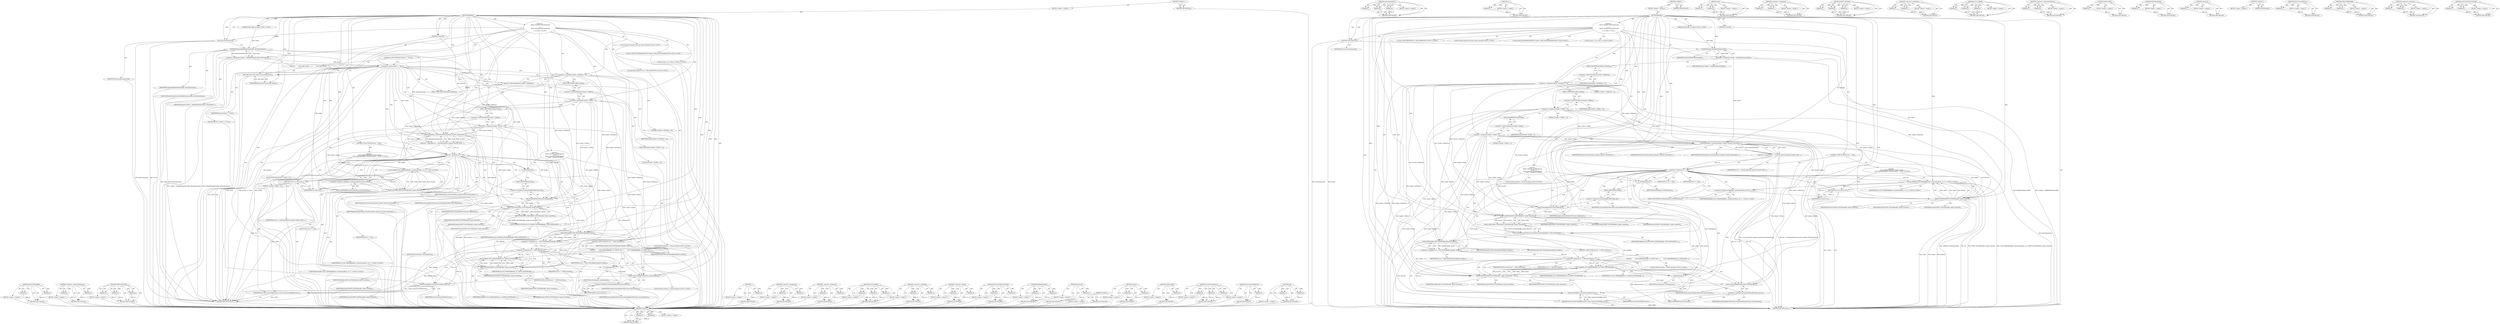 digraph "add" {
vulnerable_201 [label=<(METHOD,remove)>];
vulnerable_202 [label=<(PARAM,p1)>];
vulnerable_203 [label=<(PARAM,p2)>];
vulnerable_204 [label=<(BLOCK,&lt;empty&gt;,&lt;empty&gt;)>];
vulnerable_205 [label=<(METHOD_RETURN,ANY)>];
vulnerable_150 [label=<(METHOD,storeFenceInMeta_l)>];
vulnerable_151 [label=<(PARAM,p1)>];
vulnerable_152 [label=<(PARAM,p2)>];
vulnerable_153 [label=<(PARAM,p3)>];
vulnerable_154 [label=<(BLOCK,&lt;empty&gt;,&lt;empty&gt;)>];
vulnerable_155 [label=<(METHOD_RETURN,ANY)>];
vulnerable_178 [label=<(METHOD,_l)>];
vulnerable_179 [label=<(PARAM,p1)>];
vulnerable_180 [label=<(BLOCK,&lt;empty&gt;,&lt;empty&gt;)>];
vulnerable_181 [label=<(METHOD_RETURN,ANY)>];
vulnerable_6 [label=<(METHOD,&lt;global&gt;)<SUB>1</SUB>>];
vulnerable_7 [label=<(BLOCK,&lt;empty&gt;,&lt;empty&gt;)<SUB>1</SUB>>];
vulnerable_8 [label=<(METHOD,fillBuffer)<SUB>1</SUB>>];
vulnerable_9 [label="<(PARAM,OMX::buffer_id buffer)<SUB>1</SUB>>"];
vulnerable_10 [label=<(PARAM,int fenceFd)<SUB>1</SUB>>];
vulnerable_11 [label="<(BLOCK,{
     Mutex::Autolock autoLock(mLock);
 
    O...,{
     Mutex::Autolock autoLock(mLock);
 
    O...)<SUB>1</SUB>>"];
vulnerable_12 [label="<(LOCAL,Mutex.Autolock autoLock: Mutex.Autolock)<SUB>2</SUB>>"];
vulnerable_13 [label=<(autoLock,autoLock(mLock))<SUB>2</SUB>>];
vulnerable_14 [label=<(IDENTIFIER,mLock,autoLock(mLock))<SUB>2</SUB>>];
vulnerable_15 [label="<(LOCAL,OMX_BUFFERHEADERTYPE* header: OMX_BUFFERHEADERTYPE*)<SUB>4</SUB>>"];
vulnerable_16 [label=<(&lt;operator&gt;.assignment,*header = findBufferHeader(buffer))<SUB>4</SUB>>];
vulnerable_17 [label=<(IDENTIFIER,header,*header = findBufferHeader(buffer))<SUB>4</SUB>>];
vulnerable_18 [label=<(findBufferHeader,findBufferHeader(buffer))<SUB>4</SUB>>];
vulnerable_19 [label=<(IDENTIFIER,buffer,findBufferHeader(buffer))<SUB>4</SUB>>];
vulnerable_20 [label=<(&lt;operator&gt;.assignment,header-&gt;nFilledLen = 0)<SUB>5</SUB>>];
vulnerable_21 [label=<(&lt;operator&gt;.indirectFieldAccess,header-&gt;nFilledLen)<SUB>5</SUB>>];
vulnerable_22 [label=<(IDENTIFIER,header,header-&gt;nFilledLen = 0)<SUB>5</SUB>>];
vulnerable_23 [label=<(FIELD_IDENTIFIER,nFilledLen,nFilledLen)<SUB>5</SUB>>];
vulnerable_24 [label=<(LITERAL,0,header-&gt;nFilledLen = 0)<SUB>5</SUB>>];
vulnerable_25 [label=<(&lt;operator&gt;.assignment,header-&gt;nOffset = 0)<SUB>6</SUB>>];
vulnerable_26 [label=<(&lt;operator&gt;.indirectFieldAccess,header-&gt;nOffset)<SUB>6</SUB>>];
vulnerable_27 [label=<(IDENTIFIER,header,header-&gt;nOffset = 0)<SUB>6</SUB>>];
vulnerable_28 [label=<(FIELD_IDENTIFIER,nOffset,nOffset)<SUB>6</SUB>>];
vulnerable_29 [label=<(LITERAL,0,header-&gt;nOffset = 0)<SUB>6</SUB>>];
vulnerable_30 [label=<(&lt;operator&gt;.assignment,header-&gt;nFlags = 0)<SUB>7</SUB>>];
vulnerable_31 [label=<(&lt;operator&gt;.indirectFieldAccess,header-&gt;nFlags)<SUB>7</SUB>>];
vulnerable_32 [label=<(IDENTIFIER,header,header-&gt;nFlags = 0)<SUB>7</SUB>>];
vulnerable_33 [label=<(FIELD_IDENTIFIER,nFlags,nFlags)<SUB>7</SUB>>];
vulnerable_34 [label=<(LITERAL,0,header-&gt;nFlags = 0)<SUB>7</SUB>>];
vulnerable_35 [label="<(LOCAL,status_t res: status_t)<SUB>9</SUB>>"];
vulnerable_36 [label=<(&lt;operator&gt;.assignment,res = storeFenceInMeta_l(header, fenceFd, kPort...)<SUB>9</SUB>>];
vulnerable_37 [label=<(IDENTIFIER,res,res = storeFenceInMeta_l(header, fenceFd, kPort...)<SUB>9</SUB>>];
vulnerable_38 [label=<(storeFenceInMeta_l,storeFenceInMeta_l(header, fenceFd, kPortIndexO...)<SUB>9</SUB>>];
vulnerable_39 [label=<(IDENTIFIER,header,storeFenceInMeta_l(header, fenceFd, kPortIndexO...)<SUB>9</SUB>>];
vulnerable_40 [label=<(IDENTIFIER,fenceFd,storeFenceInMeta_l(header, fenceFd, kPortIndexO...)<SUB>9</SUB>>];
vulnerable_41 [label=<(IDENTIFIER,kPortIndexOutput,storeFenceInMeta_l(header, fenceFd, kPortIndexO...)<SUB>9</SUB>>];
vulnerable_42 [label=<(CONTROL_STRUCTURE,IF,if (res != OK))<SUB>10</SUB>>];
vulnerable_43 [label=<(&lt;operator&gt;.notEquals,res != OK)<SUB>10</SUB>>];
vulnerable_44 [label=<(IDENTIFIER,res,res != OK)<SUB>10</SUB>>];
vulnerable_45 [label=<(IDENTIFIER,OK,res != OK)<SUB>10</SUB>>];
vulnerable_46 [label="<(BLOCK,{
        CLOG_ERROR(fillBuffer::storeFenceInMe...,{
        CLOG_ERROR(fillBuffer::storeFenceInMe...)<SUB>10</SUB>>"];
vulnerable_47 [label="<(CLOG_ERROR,CLOG_ERROR(fillBuffer::storeFenceInMeta, res, E...)<SUB>11</SUB>>"];
vulnerable_48 [label="<(&lt;operator&gt;.fieldAccess,fillBuffer::storeFenceInMeta)<SUB>11</SUB>>"];
vulnerable_49 [label="<(IDENTIFIER,fillBuffer,CLOG_ERROR(fillBuffer::storeFenceInMeta, res, E...)<SUB>11</SUB>>"];
vulnerable_50 [label=<(FIELD_IDENTIFIER,storeFenceInMeta,storeFenceInMeta)<SUB>11</SUB>>];
vulnerable_51 [label="<(IDENTIFIER,res,CLOG_ERROR(fillBuffer::storeFenceInMeta, res, E...)<SUB>11</SUB>>"];
vulnerable_52 [label=<(EMPTY_BUFFER,EMPTY_BUFFER(buffer, header, fenceFd))<SUB>11</SUB>>];
vulnerable_53 [label=<(IDENTIFIER,buffer,EMPTY_BUFFER(buffer, header, fenceFd))<SUB>11</SUB>>];
vulnerable_54 [label=<(IDENTIFIER,header,EMPTY_BUFFER(buffer, header, fenceFd))<SUB>11</SUB>>];
vulnerable_55 [label=<(IDENTIFIER,fenceFd,EMPTY_BUFFER(buffer, header, fenceFd))<SUB>11</SUB>>];
vulnerable_56 [label=<(RETURN,return res;,return res;)<SUB>12</SUB>>];
vulnerable_57 [label=<(IDENTIFIER,res,return res;)<SUB>12</SUB>>];
vulnerable_58 [label="<(BLOCK,{
 Mutex::Autolock _l(mDebugLock);
        mOut...,{
 Mutex::Autolock _l(mDebugLock);
        mOut...)<SUB>15</SUB>>"];
vulnerable_59 [label="<(LOCAL,Mutex.Autolock _l: Mutex.Autolock)<SUB>16</SUB>>"];
vulnerable_60 [label=<(_l,_l(mDebugLock))<SUB>16</SUB>>];
vulnerable_61 [label=<(IDENTIFIER,mDebugLock,_l(mDebugLock))<SUB>16</SUB>>];
vulnerable_62 [label=<(add,mOutputBuffersWithCodec.add(header))<SUB>17</SUB>>];
vulnerable_63 [label=<(&lt;operator&gt;.fieldAccess,mOutputBuffersWithCodec.add)<SUB>17</SUB>>];
vulnerable_64 [label=<(IDENTIFIER,mOutputBuffersWithCodec,mOutputBuffersWithCodec.add(header))<SUB>17</SUB>>];
vulnerable_65 [label=<(FIELD_IDENTIFIER,add,add)<SUB>17</SUB>>];
vulnerable_66 [label=<(IDENTIFIER,header,mOutputBuffersWithCodec.add(header))<SUB>17</SUB>>];
vulnerable_67 [label=<(CLOG_BUMPED_BUFFER,CLOG_BUMPED_BUFFER(fillBuffer, WITH_STATS(EMPTY...)<SUB>18</SUB>>];
vulnerable_68 [label=<(IDENTIFIER,fillBuffer,CLOG_BUMPED_BUFFER(fillBuffer, WITH_STATS(EMPTY...)<SUB>18</SUB>>];
vulnerable_69 [label=<(WITH_STATS,WITH_STATS(EMPTY_BUFFER(buffer, header, fenceFd)))<SUB>18</SUB>>];
vulnerable_70 [label=<(EMPTY_BUFFER,EMPTY_BUFFER(buffer, header, fenceFd))<SUB>18</SUB>>];
vulnerable_71 [label=<(IDENTIFIER,buffer,EMPTY_BUFFER(buffer, header, fenceFd))<SUB>18</SUB>>];
vulnerable_72 [label=<(IDENTIFIER,header,EMPTY_BUFFER(buffer, header, fenceFd))<SUB>18</SUB>>];
vulnerable_73 [label=<(IDENTIFIER,fenceFd,EMPTY_BUFFER(buffer, header, fenceFd))<SUB>18</SUB>>];
vulnerable_74 [label="<(LOCAL,OMX_ERRORTYPE err: OMX_ERRORTYPE)<SUB>21</SUB>>"];
vulnerable_75 [label=<(&lt;operator&gt;.assignment,err = OMX_FillThisBuffer(mHandle, header))<SUB>21</SUB>>];
vulnerable_76 [label=<(IDENTIFIER,err,err = OMX_FillThisBuffer(mHandle, header))<SUB>21</SUB>>];
vulnerable_77 [label=<(OMX_FillThisBuffer,OMX_FillThisBuffer(mHandle, header))<SUB>21</SUB>>];
vulnerable_78 [label=<(IDENTIFIER,mHandle,OMX_FillThisBuffer(mHandle, header))<SUB>21</SUB>>];
vulnerable_79 [label=<(IDENTIFIER,header,OMX_FillThisBuffer(mHandle, header))<SUB>21</SUB>>];
vulnerable_80 [label=<(CONTROL_STRUCTURE,IF,if (err != OMX_ErrorNone))<SUB>22</SUB>>];
vulnerable_81 [label=<(&lt;operator&gt;.notEquals,err != OMX_ErrorNone)<SUB>22</SUB>>];
vulnerable_82 [label=<(IDENTIFIER,err,err != OMX_ErrorNone)<SUB>22</SUB>>];
vulnerable_83 [label=<(IDENTIFIER,OMX_ErrorNone,err != OMX_ErrorNone)<SUB>22</SUB>>];
vulnerable_84 [label=<(BLOCK,{
        CLOG_ERROR(fillBuffer, err, EMPTY_BUF...,{
        CLOG_ERROR(fillBuffer, err, EMPTY_BUF...)<SUB>22</SUB>>];
vulnerable_85 [label=<(CLOG_ERROR,CLOG_ERROR(fillBuffer, err, EMPTY_BUFFER(buffer...)<SUB>23</SUB>>];
vulnerable_86 [label=<(IDENTIFIER,fillBuffer,CLOG_ERROR(fillBuffer, err, EMPTY_BUFFER(buffer...)<SUB>23</SUB>>];
vulnerable_87 [label=<(IDENTIFIER,err,CLOG_ERROR(fillBuffer, err, EMPTY_BUFFER(buffer...)<SUB>23</SUB>>];
vulnerable_88 [label=<(EMPTY_BUFFER,EMPTY_BUFFER(buffer, header, fenceFd))<SUB>23</SUB>>];
vulnerable_89 [label=<(IDENTIFIER,buffer,EMPTY_BUFFER(buffer, header, fenceFd))<SUB>23</SUB>>];
vulnerable_90 [label=<(IDENTIFIER,header,EMPTY_BUFFER(buffer, header, fenceFd))<SUB>23</SUB>>];
vulnerable_91 [label=<(IDENTIFIER,fenceFd,EMPTY_BUFFER(buffer, header, fenceFd))<SUB>23</SUB>>];
vulnerable_92 [label="<(LOCAL,Mutex.Autolock _l: Mutex.Autolock)<SUB>24</SUB>>"];
vulnerable_93 [label=<(_l,_l(mDebugLock))<SUB>24</SUB>>];
vulnerable_94 [label=<(IDENTIFIER,mDebugLock,_l(mDebugLock))<SUB>24</SUB>>];
vulnerable_95 [label=<(remove,mOutputBuffersWithCodec.remove(header))<SUB>25</SUB>>];
vulnerable_96 [label=<(&lt;operator&gt;.fieldAccess,mOutputBuffersWithCodec.remove)<SUB>25</SUB>>];
vulnerable_97 [label=<(IDENTIFIER,mOutputBuffersWithCodec,mOutputBuffersWithCodec.remove(header))<SUB>25</SUB>>];
vulnerable_98 [label=<(FIELD_IDENTIFIER,remove,remove)<SUB>25</SUB>>];
vulnerable_99 [label=<(IDENTIFIER,header,mOutputBuffersWithCodec.remove(header))<SUB>25</SUB>>];
vulnerable_100 [label=<(RETURN,return StatusFromOMXError(err);,return StatusFromOMXError(err);)<SUB>27</SUB>>];
vulnerable_101 [label=<(StatusFromOMXError,StatusFromOMXError(err))<SUB>27</SUB>>];
vulnerable_102 [label=<(IDENTIFIER,err,StatusFromOMXError(err))<SUB>27</SUB>>];
vulnerable_103 [label=<(METHOD_RETURN,status_t)<SUB>1</SUB>>];
vulnerable_105 [label=<(METHOD_RETURN,ANY)<SUB>1</SUB>>];
vulnerable_182 [label=<(METHOD,add)>];
vulnerable_183 [label=<(PARAM,p1)>];
vulnerable_184 [label=<(PARAM,p2)>];
vulnerable_185 [label=<(BLOCK,&lt;empty&gt;,&lt;empty&gt;)>];
vulnerable_186 [label=<(METHOD_RETURN,ANY)>];
vulnerable_136 [label=<(METHOD,&lt;operator&gt;.assignment)>];
vulnerable_137 [label=<(PARAM,p1)>];
vulnerable_138 [label=<(PARAM,p2)>];
vulnerable_139 [label=<(BLOCK,&lt;empty&gt;,&lt;empty&gt;)>];
vulnerable_140 [label=<(METHOD_RETURN,ANY)>];
vulnerable_172 [label=<(METHOD,EMPTY_BUFFER)>];
vulnerable_173 [label=<(PARAM,p1)>];
vulnerable_174 [label=<(PARAM,p2)>];
vulnerable_175 [label=<(PARAM,p3)>];
vulnerable_176 [label=<(BLOCK,&lt;empty&gt;,&lt;empty&gt;)>];
vulnerable_177 [label=<(METHOD_RETURN,ANY)>];
vulnerable_167 [label=<(METHOD,&lt;operator&gt;.fieldAccess)>];
vulnerable_168 [label=<(PARAM,p1)>];
vulnerable_169 [label=<(PARAM,p2)>];
vulnerable_170 [label=<(BLOCK,&lt;empty&gt;,&lt;empty&gt;)>];
vulnerable_171 [label=<(METHOD_RETURN,ANY)>];
vulnerable_161 [label=<(METHOD,CLOG_ERROR)>];
vulnerable_162 [label=<(PARAM,p1)>];
vulnerable_163 [label=<(PARAM,p2)>];
vulnerable_164 [label=<(PARAM,p3)>];
vulnerable_165 [label=<(BLOCK,&lt;empty&gt;,&lt;empty&gt;)>];
vulnerable_166 [label=<(METHOD_RETURN,ANY)>];
vulnerable_145 [label=<(METHOD,&lt;operator&gt;.indirectFieldAccess)>];
vulnerable_146 [label=<(PARAM,p1)>];
vulnerable_147 [label=<(PARAM,p2)>];
vulnerable_148 [label=<(BLOCK,&lt;empty&gt;,&lt;empty&gt;)>];
vulnerable_149 [label=<(METHOD_RETURN,ANY)>];
vulnerable_192 [label=<(METHOD,WITH_STATS)>];
vulnerable_193 [label=<(PARAM,p1)>];
vulnerable_194 [label=<(BLOCK,&lt;empty&gt;,&lt;empty&gt;)>];
vulnerable_195 [label=<(METHOD_RETURN,ANY)>];
vulnerable_141 [label=<(METHOD,findBufferHeader)>];
vulnerable_142 [label=<(PARAM,p1)>];
vulnerable_143 [label=<(BLOCK,&lt;empty&gt;,&lt;empty&gt;)>];
vulnerable_144 [label=<(METHOD_RETURN,ANY)>];
vulnerable_132 [label=<(METHOD,autoLock)>];
vulnerable_133 [label=<(PARAM,p1)>];
vulnerable_134 [label=<(BLOCK,&lt;empty&gt;,&lt;empty&gt;)>];
vulnerable_135 [label=<(METHOD_RETURN,ANY)>];
vulnerable_126 [label=<(METHOD,&lt;global&gt;)<SUB>1</SUB>>];
vulnerable_127 [label=<(BLOCK,&lt;empty&gt;,&lt;empty&gt;)>];
vulnerable_128 [label=<(METHOD_RETURN,ANY)>];
vulnerable_206 [label=<(METHOD,StatusFromOMXError)>];
vulnerable_207 [label=<(PARAM,p1)>];
vulnerable_208 [label=<(BLOCK,&lt;empty&gt;,&lt;empty&gt;)>];
vulnerable_209 [label=<(METHOD_RETURN,ANY)>];
vulnerable_196 [label=<(METHOD,OMX_FillThisBuffer)>];
vulnerable_197 [label=<(PARAM,p1)>];
vulnerable_198 [label=<(PARAM,p2)>];
vulnerable_199 [label=<(BLOCK,&lt;empty&gt;,&lt;empty&gt;)>];
vulnerable_200 [label=<(METHOD_RETURN,ANY)>];
vulnerable_156 [label=<(METHOD,&lt;operator&gt;.notEquals)>];
vulnerable_157 [label=<(PARAM,p1)>];
vulnerable_158 [label=<(PARAM,p2)>];
vulnerable_159 [label=<(BLOCK,&lt;empty&gt;,&lt;empty&gt;)>];
vulnerable_160 [label=<(METHOD_RETURN,ANY)>];
vulnerable_187 [label=<(METHOD,CLOG_BUMPED_BUFFER)>];
vulnerable_188 [label=<(PARAM,p1)>];
vulnerable_189 [label=<(PARAM,p2)>];
vulnerable_190 [label=<(BLOCK,&lt;empty&gt;,&lt;empty&gt;)>];
vulnerable_191 [label=<(METHOD_RETURN,ANY)>];
fixed_210 [label=<(METHOD,OMX_FillThisBuffer)>];
fixed_211 [label=<(PARAM,p1)>];
fixed_212 [label=<(PARAM,p2)>];
fixed_213 [label=<(BLOCK,&lt;empty&gt;,&lt;empty&gt;)>];
fixed_214 [label=<(METHOD_RETURN,ANY)>];
fixed_159 [label=<(METHOD,&lt;operator&gt;.indirectFieldAccess)>];
fixed_160 [label=<(PARAM,p1)>];
fixed_161 [label=<(PARAM,p2)>];
fixed_162 [label=<(BLOCK,&lt;empty&gt;,&lt;empty&gt;)>];
fixed_163 [label=<(METHOD_RETURN,ANY)>];
fixed_186 [label=<(METHOD,EMPTY_BUFFER)>];
fixed_187 [label=<(PARAM,p1)>];
fixed_188 [label=<(PARAM,p2)>];
fixed_189 [label=<(PARAM,p3)>];
fixed_190 [label=<(BLOCK,&lt;empty&gt;,&lt;empty&gt;)>];
fixed_191 [label=<(METHOD_RETURN,ANY)>];
fixed_6 [label=<(METHOD,&lt;global&gt;)<SUB>1</SUB>>];
fixed_7 [label=<(BLOCK,&lt;empty&gt;,&lt;empty&gt;)<SUB>1</SUB>>];
fixed_8 [label=<(METHOD,fillBuffer)<SUB>1</SUB>>];
fixed_9 [label="<(PARAM,OMX::buffer_id buffer)<SUB>1</SUB>>"];
fixed_10 [label=<(PARAM,int fenceFd)<SUB>1</SUB>>];
fixed_11 [label="<(BLOCK,{
     Mutex::Autolock autoLock(mLock);
 
    O...,{
     Mutex::Autolock autoLock(mLock);
 
    O...)<SUB>1</SUB>>"];
fixed_12 [label="<(LOCAL,Mutex.Autolock autoLock: Mutex.Autolock)<SUB>2</SUB>>"];
fixed_13 [label=<(autoLock,autoLock(mLock))<SUB>2</SUB>>];
fixed_14 [label=<(IDENTIFIER,mLock,autoLock(mLock))<SUB>2</SUB>>];
fixed_15 [label="<(LOCAL,OMX_BUFFERHEADERTYPE* header: OMX_BUFFERHEADERTYPE*)<SUB>4</SUB>>"];
fixed_16 [label=<(&lt;operator&gt;.assignment,*header = findBufferHeader(buffer, kPortIndexOu...)<SUB>4</SUB>>];
fixed_17 [label=<(IDENTIFIER,header,*header = findBufferHeader(buffer, kPortIndexOu...)<SUB>4</SUB>>];
fixed_18 [label=<(findBufferHeader,findBufferHeader(buffer, kPortIndexOutput))<SUB>4</SUB>>];
fixed_19 [label=<(IDENTIFIER,buffer,findBufferHeader(buffer, kPortIndexOutput))<SUB>4</SUB>>];
fixed_20 [label=<(IDENTIFIER,kPortIndexOutput,findBufferHeader(buffer, kPortIndexOutput))<SUB>4</SUB>>];
fixed_21 [label=<(CONTROL_STRUCTURE,IF,if (header == NULL))<SUB>5</SUB>>];
fixed_22 [label=<(&lt;operator&gt;.equals,header == NULL)<SUB>5</SUB>>];
fixed_23 [label=<(IDENTIFIER,header,header == NULL)<SUB>5</SUB>>];
fixed_24 [label=<(IDENTIFIER,NULL,header == NULL)<SUB>5</SUB>>];
fixed_25 [label=<(BLOCK,{
        return BAD_VALUE;
    },{
        return BAD_VALUE;
    })<SUB>5</SUB>>];
fixed_26 [label=<(RETURN,return BAD_VALUE;,return BAD_VALUE;)<SUB>6</SUB>>];
fixed_27 [label=<(IDENTIFIER,BAD_VALUE,return BAD_VALUE;)<SUB>6</SUB>>];
fixed_28 [label=<(&lt;operator&gt;.assignment,header-&gt;nFilledLen = 0)<SUB>8</SUB>>];
fixed_29 [label=<(&lt;operator&gt;.indirectFieldAccess,header-&gt;nFilledLen)<SUB>8</SUB>>];
fixed_30 [label=<(IDENTIFIER,header,header-&gt;nFilledLen = 0)<SUB>8</SUB>>];
fixed_31 [label=<(FIELD_IDENTIFIER,nFilledLen,nFilledLen)<SUB>8</SUB>>];
fixed_32 [label=<(LITERAL,0,header-&gt;nFilledLen = 0)<SUB>8</SUB>>];
fixed_33 [label=<(&lt;operator&gt;.assignment,header-&gt;nOffset = 0)<SUB>9</SUB>>];
fixed_34 [label=<(&lt;operator&gt;.indirectFieldAccess,header-&gt;nOffset)<SUB>9</SUB>>];
fixed_35 [label=<(IDENTIFIER,header,header-&gt;nOffset = 0)<SUB>9</SUB>>];
fixed_36 [label=<(FIELD_IDENTIFIER,nOffset,nOffset)<SUB>9</SUB>>];
fixed_37 [label=<(LITERAL,0,header-&gt;nOffset = 0)<SUB>9</SUB>>];
fixed_38 [label=<(&lt;operator&gt;.assignment,header-&gt;nFlags = 0)<SUB>10</SUB>>];
fixed_39 [label=<(&lt;operator&gt;.indirectFieldAccess,header-&gt;nFlags)<SUB>10</SUB>>];
fixed_40 [label=<(IDENTIFIER,header,header-&gt;nFlags = 0)<SUB>10</SUB>>];
fixed_41 [label=<(FIELD_IDENTIFIER,nFlags,nFlags)<SUB>10</SUB>>];
fixed_42 [label=<(LITERAL,0,header-&gt;nFlags = 0)<SUB>10</SUB>>];
fixed_43 [label="<(LOCAL,status_t res: status_t)<SUB>12</SUB>>"];
fixed_44 [label=<(&lt;operator&gt;.assignment,res = storeFenceInMeta_l(header, fenceFd, kPort...)<SUB>12</SUB>>];
fixed_45 [label=<(IDENTIFIER,res,res = storeFenceInMeta_l(header, fenceFd, kPort...)<SUB>12</SUB>>];
fixed_46 [label=<(storeFenceInMeta_l,storeFenceInMeta_l(header, fenceFd, kPortIndexO...)<SUB>12</SUB>>];
fixed_47 [label=<(IDENTIFIER,header,storeFenceInMeta_l(header, fenceFd, kPortIndexO...)<SUB>12</SUB>>];
fixed_48 [label=<(IDENTIFIER,fenceFd,storeFenceInMeta_l(header, fenceFd, kPortIndexO...)<SUB>12</SUB>>];
fixed_49 [label=<(IDENTIFIER,kPortIndexOutput,storeFenceInMeta_l(header, fenceFd, kPortIndexO...)<SUB>12</SUB>>];
fixed_50 [label=<(CONTROL_STRUCTURE,IF,if (res != OK))<SUB>13</SUB>>];
fixed_51 [label=<(&lt;operator&gt;.notEquals,res != OK)<SUB>13</SUB>>];
fixed_52 [label=<(IDENTIFIER,res,res != OK)<SUB>13</SUB>>];
fixed_53 [label=<(IDENTIFIER,OK,res != OK)<SUB>13</SUB>>];
fixed_54 [label="<(BLOCK,{
        CLOG_ERROR(fillBuffer::storeFenceInMe...,{
        CLOG_ERROR(fillBuffer::storeFenceInMe...)<SUB>13</SUB>>"];
fixed_55 [label="<(CLOG_ERROR,CLOG_ERROR(fillBuffer::storeFenceInMeta, res, E...)<SUB>14</SUB>>"];
fixed_56 [label="<(&lt;operator&gt;.fieldAccess,fillBuffer::storeFenceInMeta)<SUB>14</SUB>>"];
fixed_57 [label="<(IDENTIFIER,fillBuffer,CLOG_ERROR(fillBuffer::storeFenceInMeta, res, E...)<SUB>14</SUB>>"];
fixed_58 [label=<(FIELD_IDENTIFIER,storeFenceInMeta,storeFenceInMeta)<SUB>14</SUB>>];
fixed_59 [label="<(IDENTIFIER,res,CLOG_ERROR(fillBuffer::storeFenceInMeta, res, E...)<SUB>14</SUB>>"];
fixed_60 [label=<(EMPTY_BUFFER,EMPTY_BUFFER(buffer, header, fenceFd))<SUB>14</SUB>>];
fixed_61 [label=<(IDENTIFIER,buffer,EMPTY_BUFFER(buffer, header, fenceFd))<SUB>14</SUB>>];
fixed_62 [label=<(IDENTIFIER,header,EMPTY_BUFFER(buffer, header, fenceFd))<SUB>14</SUB>>];
fixed_63 [label=<(IDENTIFIER,fenceFd,EMPTY_BUFFER(buffer, header, fenceFd))<SUB>14</SUB>>];
fixed_64 [label=<(RETURN,return res;,return res;)<SUB>15</SUB>>];
fixed_65 [label=<(IDENTIFIER,res,return res;)<SUB>15</SUB>>];
fixed_66 [label="<(BLOCK,{
 Mutex::Autolock _l(mDebugLock);
        mOut...,{
 Mutex::Autolock _l(mDebugLock);
        mOut...)<SUB>18</SUB>>"];
fixed_67 [label="<(LOCAL,Mutex.Autolock _l: Mutex.Autolock)<SUB>19</SUB>>"];
fixed_68 [label=<(_l,_l(mDebugLock))<SUB>19</SUB>>];
fixed_69 [label=<(IDENTIFIER,mDebugLock,_l(mDebugLock))<SUB>19</SUB>>];
fixed_70 [label=<(add,mOutputBuffersWithCodec.add(header))<SUB>20</SUB>>];
fixed_71 [label=<(&lt;operator&gt;.fieldAccess,mOutputBuffersWithCodec.add)<SUB>20</SUB>>];
fixed_72 [label=<(IDENTIFIER,mOutputBuffersWithCodec,mOutputBuffersWithCodec.add(header))<SUB>20</SUB>>];
fixed_73 [label=<(FIELD_IDENTIFIER,add,add)<SUB>20</SUB>>];
fixed_74 [label=<(IDENTIFIER,header,mOutputBuffersWithCodec.add(header))<SUB>20</SUB>>];
fixed_75 [label=<(CLOG_BUMPED_BUFFER,CLOG_BUMPED_BUFFER(fillBuffer, WITH_STATS(EMPTY...)<SUB>21</SUB>>];
fixed_76 [label=<(IDENTIFIER,fillBuffer,CLOG_BUMPED_BUFFER(fillBuffer, WITH_STATS(EMPTY...)<SUB>21</SUB>>];
fixed_77 [label=<(WITH_STATS,WITH_STATS(EMPTY_BUFFER(buffer, header, fenceFd)))<SUB>21</SUB>>];
fixed_78 [label=<(EMPTY_BUFFER,EMPTY_BUFFER(buffer, header, fenceFd))<SUB>21</SUB>>];
fixed_79 [label=<(IDENTIFIER,buffer,EMPTY_BUFFER(buffer, header, fenceFd))<SUB>21</SUB>>];
fixed_80 [label=<(IDENTIFIER,header,EMPTY_BUFFER(buffer, header, fenceFd))<SUB>21</SUB>>];
fixed_81 [label=<(IDENTIFIER,fenceFd,EMPTY_BUFFER(buffer, header, fenceFd))<SUB>21</SUB>>];
fixed_82 [label="<(LOCAL,OMX_ERRORTYPE err: OMX_ERRORTYPE)<SUB>24</SUB>>"];
fixed_83 [label=<(&lt;operator&gt;.assignment,err = OMX_FillThisBuffer(mHandle, header))<SUB>24</SUB>>];
fixed_84 [label=<(IDENTIFIER,err,err = OMX_FillThisBuffer(mHandle, header))<SUB>24</SUB>>];
fixed_85 [label=<(OMX_FillThisBuffer,OMX_FillThisBuffer(mHandle, header))<SUB>24</SUB>>];
fixed_86 [label=<(IDENTIFIER,mHandle,OMX_FillThisBuffer(mHandle, header))<SUB>24</SUB>>];
fixed_87 [label=<(IDENTIFIER,header,OMX_FillThisBuffer(mHandle, header))<SUB>24</SUB>>];
fixed_88 [label=<(CONTROL_STRUCTURE,IF,if (err != OMX_ErrorNone))<SUB>25</SUB>>];
fixed_89 [label=<(&lt;operator&gt;.notEquals,err != OMX_ErrorNone)<SUB>25</SUB>>];
fixed_90 [label=<(IDENTIFIER,err,err != OMX_ErrorNone)<SUB>25</SUB>>];
fixed_91 [label=<(IDENTIFIER,OMX_ErrorNone,err != OMX_ErrorNone)<SUB>25</SUB>>];
fixed_92 [label=<(BLOCK,{
        CLOG_ERROR(fillBuffer, err, EMPTY_BUF...,{
        CLOG_ERROR(fillBuffer, err, EMPTY_BUF...)<SUB>25</SUB>>];
fixed_93 [label=<(CLOG_ERROR,CLOG_ERROR(fillBuffer, err, EMPTY_BUFFER(buffer...)<SUB>26</SUB>>];
fixed_94 [label=<(IDENTIFIER,fillBuffer,CLOG_ERROR(fillBuffer, err, EMPTY_BUFFER(buffer...)<SUB>26</SUB>>];
fixed_95 [label=<(IDENTIFIER,err,CLOG_ERROR(fillBuffer, err, EMPTY_BUFFER(buffer...)<SUB>26</SUB>>];
fixed_96 [label=<(EMPTY_BUFFER,EMPTY_BUFFER(buffer, header, fenceFd))<SUB>26</SUB>>];
fixed_97 [label=<(IDENTIFIER,buffer,EMPTY_BUFFER(buffer, header, fenceFd))<SUB>26</SUB>>];
fixed_98 [label=<(IDENTIFIER,header,EMPTY_BUFFER(buffer, header, fenceFd))<SUB>26</SUB>>];
fixed_99 [label=<(IDENTIFIER,fenceFd,EMPTY_BUFFER(buffer, header, fenceFd))<SUB>26</SUB>>];
fixed_100 [label="<(LOCAL,Mutex.Autolock _l: Mutex.Autolock)<SUB>27</SUB>>"];
fixed_101 [label=<(_l,_l(mDebugLock))<SUB>27</SUB>>];
fixed_102 [label=<(IDENTIFIER,mDebugLock,_l(mDebugLock))<SUB>27</SUB>>];
fixed_103 [label=<(remove,mOutputBuffersWithCodec.remove(header))<SUB>28</SUB>>];
fixed_104 [label=<(&lt;operator&gt;.fieldAccess,mOutputBuffersWithCodec.remove)<SUB>28</SUB>>];
fixed_105 [label=<(IDENTIFIER,mOutputBuffersWithCodec,mOutputBuffersWithCodec.remove(header))<SUB>28</SUB>>];
fixed_106 [label=<(FIELD_IDENTIFIER,remove,remove)<SUB>28</SUB>>];
fixed_107 [label=<(IDENTIFIER,header,mOutputBuffersWithCodec.remove(header))<SUB>28</SUB>>];
fixed_108 [label=<(RETURN,return StatusFromOMXError(err);,return StatusFromOMXError(err);)<SUB>30</SUB>>];
fixed_109 [label=<(StatusFromOMXError,StatusFromOMXError(err))<SUB>30</SUB>>];
fixed_110 [label=<(IDENTIFIER,err,StatusFromOMXError(err))<SUB>30</SUB>>];
fixed_111 [label=<(METHOD_RETURN,status_t)<SUB>1</SUB>>];
fixed_113 [label=<(METHOD_RETURN,ANY)<SUB>1</SUB>>];
fixed_192 [label=<(METHOD,_l)>];
fixed_193 [label=<(PARAM,p1)>];
fixed_194 [label=<(BLOCK,&lt;empty&gt;,&lt;empty&gt;)>];
fixed_195 [label=<(METHOD_RETURN,ANY)>];
fixed_144 [label=<(METHOD,&lt;operator&gt;.assignment)>];
fixed_145 [label=<(PARAM,p1)>];
fixed_146 [label=<(PARAM,p2)>];
fixed_147 [label=<(BLOCK,&lt;empty&gt;,&lt;empty&gt;)>];
fixed_148 [label=<(METHOD_RETURN,ANY)>];
fixed_181 [label=<(METHOD,&lt;operator&gt;.fieldAccess)>];
fixed_182 [label=<(PARAM,p1)>];
fixed_183 [label=<(PARAM,p2)>];
fixed_184 [label=<(BLOCK,&lt;empty&gt;,&lt;empty&gt;)>];
fixed_185 [label=<(METHOD_RETURN,ANY)>];
fixed_175 [label=<(METHOD,CLOG_ERROR)>];
fixed_176 [label=<(PARAM,p1)>];
fixed_177 [label=<(PARAM,p2)>];
fixed_178 [label=<(PARAM,p3)>];
fixed_179 [label=<(BLOCK,&lt;empty&gt;,&lt;empty&gt;)>];
fixed_180 [label=<(METHOD_RETURN,ANY)>];
fixed_170 [label=<(METHOD,&lt;operator&gt;.notEquals)>];
fixed_171 [label=<(PARAM,p1)>];
fixed_172 [label=<(PARAM,p2)>];
fixed_173 [label=<(BLOCK,&lt;empty&gt;,&lt;empty&gt;)>];
fixed_174 [label=<(METHOD_RETURN,ANY)>];
fixed_154 [label=<(METHOD,&lt;operator&gt;.equals)>];
fixed_155 [label=<(PARAM,p1)>];
fixed_156 [label=<(PARAM,p2)>];
fixed_157 [label=<(BLOCK,&lt;empty&gt;,&lt;empty&gt;)>];
fixed_158 [label=<(METHOD_RETURN,ANY)>];
fixed_201 [label=<(METHOD,CLOG_BUMPED_BUFFER)>];
fixed_202 [label=<(PARAM,p1)>];
fixed_203 [label=<(PARAM,p2)>];
fixed_204 [label=<(BLOCK,&lt;empty&gt;,&lt;empty&gt;)>];
fixed_205 [label=<(METHOD_RETURN,ANY)>];
fixed_149 [label=<(METHOD,findBufferHeader)>];
fixed_150 [label=<(PARAM,p1)>];
fixed_151 [label=<(PARAM,p2)>];
fixed_152 [label=<(BLOCK,&lt;empty&gt;,&lt;empty&gt;)>];
fixed_153 [label=<(METHOD_RETURN,ANY)>];
fixed_140 [label=<(METHOD,autoLock)>];
fixed_141 [label=<(PARAM,p1)>];
fixed_142 [label=<(BLOCK,&lt;empty&gt;,&lt;empty&gt;)>];
fixed_143 [label=<(METHOD_RETURN,ANY)>];
fixed_134 [label=<(METHOD,&lt;global&gt;)<SUB>1</SUB>>];
fixed_135 [label=<(BLOCK,&lt;empty&gt;,&lt;empty&gt;)>];
fixed_136 [label=<(METHOD_RETURN,ANY)>];
fixed_215 [label=<(METHOD,remove)>];
fixed_216 [label=<(PARAM,p1)>];
fixed_217 [label=<(PARAM,p2)>];
fixed_218 [label=<(BLOCK,&lt;empty&gt;,&lt;empty&gt;)>];
fixed_219 [label=<(METHOD_RETURN,ANY)>];
fixed_206 [label=<(METHOD,WITH_STATS)>];
fixed_207 [label=<(PARAM,p1)>];
fixed_208 [label=<(BLOCK,&lt;empty&gt;,&lt;empty&gt;)>];
fixed_209 [label=<(METHOD_RETURN,ANY)>];
fixed_164 [label=<(METHOD,storeFenceInMeta_l)>];
fixed_165 [label=<(PARAM,p1)>];
fixed_166 [label=<(PARAM,p2)>];
fixed_167 [label=<(PARAM,p3)>];
fixed_168 [label=<(BLOCK,&lt;empty&gt;,&lt;empty&gt;)>];
fixed_169 [label=<(METHOD_RETURN,ANY)>];
fixed_220 [label=<(METHOD,StatusFromOMXError)>];
fixed_221 [label=<(PARAM,p1)>];
fixed_222 [label=<(BLOCK,&lt;empty&gt;,&lt;empty&gt;)>];
fixed_223 [label=<(METHOD_RETURN,ANY)>];
fixed_196 [label=<(METHOD,add)>];
fixed_197 [label=<(PARAM,p1)>];
fixed_198 [label=<(PARAM,p2)>];
fixed_199 [label=<(BLOCK,&lt;empty&gt;,&lt;empty&gt;)>];
fixed_200 [label=<(METHOD_RETURN,ANY)>];
vulnerable_201 -> vulnerable_202  [key=0, label="AST: "];
vulnerable_201 -> vulnerable_202  [key=1, label="DDG: "];
vulnerable_201 -> vulnerable_204  [key=0, label="AST: "];
vulnerable_201 -> vulnerable_203  [key=0, label="AST: "];
vulnerable_201 -> vulnerable_203  [key=1, label="DDG: "];
vulnerable_201 -> vulnerable_205  [key=0, label="AST: "];
vulnerable_201 -> vulnerable_205  [key=1, label="CFG: "];
vulnerable_202 -> vulnerable_205  [key=0, label="DDG: p1"];
vulnerable_203 -> vulnerable_205  [key=0, label="DDG: p2"];
vulnerable_150 -> vulnerable_151  [key=0, label="AST: "];
vulnerable_150 -> vulnerable_151  [key=1, label="DDG: "];
vulnerable_150 -> vulnerable_154  [key=0, label="AST: "];
vulnerable_150 -> vulnerable_152  [key=0, label="AST: "];
vulnerable_150 -> vulnerable_152  [key=1, label="DDG: "];
vulnerable_150 -> vulnerable_155  [key=0, label="AST: "];
vulnerable_150 -> vulnerable_155  [key=1, label="CFG: "];
vulnerable_150 -> vulnerable_153  [key=0, label="AST: "];
vulnerable_150 -> vulnerable_153  [key=1, label="DDG: "];
vulnerable_151 -> vulnerable_155  [key=0, label="DDG: p1"];
vulnerable_152 -> vulnerable_155  [key=0, label="DDG: p2"];
vulnerable_153 -> vulnerable_155  [key=0, label="DDG: p3"];
vulnerable_178 -> vulnerable_179  [key=0, label="AST: "];
vulnerable_178 -> vulnerable_179  [key=1, label="DDG: "];
vulnerable_178 -> vulnerable_180  [key=0, label="AST: "];
vulnerable_178 -> vulnerable_181  [key=0, label="AST: "];
vulnerable_178 -> vulnerable_181  [key=1, label="CFG: "];
vulnerable_179 -> vulnerable_181  [key=0, label="DDG: p1"];
vulnerable_6 -> vulnerable_7  [key=0, label="AST: "];
vulnerable_6 -> vulnerable_105  [key=0, label="AST: "];
vulnerable_6 -> vulnerable_105  [key=1, label="CFG: "];
vulnerable_7 -> vulnerable_8  [key=0, label="AST: "];
vulnerable_8 -> vulnerable_9  [key=0, label="AST: "];
vulnerable_8 -> vulnerable_9  [key=1, label="DDG: "];
vulnerable_8 -> vulnerable_10  [key=0, label="AST: "];
vulnerable_8 -> vulnerable_10  [key=1, label="DDG: "];
vulnerable_8 -> vulnerable_11  [key=0, label="AST: "];
vulnerable_8 -> vulnerable_103  [key=0, label="AST: "];
vulnerable_8 -> vulnerable_13  [key=0, label="CFG: "];
vulnerable_8 -> vulnerable_13  [key=1, label="DDG: "];
vulnerable_8 -> vulnerable_20  [key=0, label="DDG: "];
vulnerable_8 -> vulnerable_25  [key=0, label="DDG: "];
vulnerable_8 -> vulnerable_30  [key=0, label="DDG: "];
vulnerable_8 -> vulnerable_58  [key=0, label="DDG: "];
vulnerable_8 -> vulnerable_18  [key=0, label="DDG: "];
vulnerable_8 -> vulnerable_38  [key=0, label="DDG: "];
vulnerable_8 -> vulnerable_43  [key=0, label="DDG: "];
vulnerable_8 -> vulnerable_60  [key=0, label="DDG: "];
vulnerable_8 -> vulnerable_62  [key=0, label="DDG: "];
vulnerable_8 -> vulnerable_67  [key=0, label="DDG: "];
vulnerable_8 -> vulnerable_77  [key=0, label="DDG: "];
vulnerable_8 -> vulnerable_81  [key=0, label="DDG: "];
vulnerable_8 -> vulnerable_101  [key=0, label="DDG: "];
vulnerable_8 -> vulnerable_47  [key=0, label="DDG: "];
vulnerable_8 -> vulnerable_57  [key=0, label="DDG: "];
vulnerable_8 -> vulnerable_85  [key=0, label="DDG: "];
vulnerable_8 -> vulnerable_93  [key=0, label="DDG: "];
vulnerable_8 -> vulnerable_95  [key=0, label="DDG: "];
vulnerable_8 -> vulnerable_52  [key=0, label="DDG: "];
vulnerable_8 -> vulnerable_70  [key=0, label="DDG: "];
vulnerable_8 -> vulnerable_88  [key=0, label="DDG: "];
vulnerable_9 -> vulnerable_18  [key=0, label="DDG: buffer"];
vulnerable_10 -> vulnerable_38  [key=0, label="DDG: fenceFd"];
vulnerable_11 -> vulnerable_12  [key=0, label="AST: "];
vulnerable_11 -> vulnerable_13  [key=0, label="AST: "];
vulnerable_11 -> vulnerable_15  [key=0, label="AST: "];
vulnerable_11 -> vulnerable_16  [key=0, label="AST: "];
vulnerable_11 -> vulnerable_20  [key=0, label="AST: "];
vulnerable_11 -> vulnerable_25  [key=0, label="AST: "];
vulnerable_11 -> vulnerable_30  [key=0, label="AST: "];
vulnerable_11 -> vulnerable_35  [key=0, label="AST: "];
vulnerable_11 -> vulnerable_36  [key=0, label="AST: "];
vulnerable_11 -> vulnerable_42  [key=0, label="AST: "];
vulnerable_11 -> vulnerable_58  [key=0, label="AST: "];
vulnerable_11 -> vulnerable_74  [key=0, label="AST: "];
vulnerable_11 -> vulnerable_75  [key=0, label="AST: "];
vulnerable_11 -> vulnerable_80  [key=0, label="AST: "];
vulnerable_11 -> vulnerable_100  [key=0, label="AST: "];
vulnerable_13 -> vulnerable_14  [key=0, label="AST: "];
vulnerable_13 -> vulnerable_18  [key=0, label="CFG: "];
vulnerable_13 -> vulnerable_103  [key=0, label="DDG: autoLock(mLock)"];
vulnerable_13 -> vulnerable_103  [key=1, label="DDG: mLock"];
vulnerable_16 -> vulnerable_17  [key=0, label="AST: "];
vulnerable_16 -> vulnerable_18  [key=0, label="AST: "];
vulnerable_16 -> vulnerable_23  [key=0, label="CFG: "];
vulnerable_16 -> vulnerable_103  [key=0, label="DDG: findBufferHeader(buffer)"];
vulnerable_16 -> vulnerable_103  [key=1, label="DDG: *header = findBufferHeader(buffer)"];
vulnerable_16 -> vulnerable_38  [key=0, label="DDG: header"];
vulnerable_18 -> vulnerable_19  [key=0, label="AST: "];
vulnerable_18 -> vulnerable_16  [key=0, label="CFG: "];
vulnerable_18 -> vulnerable_16  [key=1, label="DDG: buffer"];
vulnerable_18 -> vulnerable_52  [key=0, label="DDG: buffer"];
vulnerable_18 -> vulnerable_70  [key=0, label="DDG: buffer"];
vulnerable_20 -> vulnerable_21  [key=0, label="AST: "];
vulnerable_20 -> vulnerable_24  [key=0, label="AST: "];
vulnerable_20 -> vulnerable_28  [key=0, label="CFG: "];
vulnerable_20 -> vulnerable_103  [key=0, label="DDG: header-&gt;nFilledLen"];
vulnerable_20 -> vulnerable_103  [key=1, label="DDG: header-&gt;nFilledLen = 0"];
vulnerable_20 -> vulnerable_38  [key=0, label="DDG: header-&gt;nFilledLen"];
vulnerable_20 -> vulnerable_62  [key=0, label="DDG: header-&gt;nFilledLen"];
vulnerable_20 -> vulnerable_77  [key=0, label="DDG: header-&gt;nFilledLen"];
vulnerable_20 -> vulnerable_95  [key=0, label="DDG: header-&gt;nFilledLen"];
vulnerable_20 -> vulnerable_52  [key=0, label="DDG: header-&gt;nFilledLen"];
vulnerable_20 -> vulnerable_70  [key=0, label="DDG: header-&gt;nFilledLen"];
vulnerable_20 -> vulnerable_88  [key=0, label="DDG: header-&gt;nFilledLen"];
vulnerable_21 -> vulnerable_22  [key=0, label="AST: "];
vulnerable_21 -> vulnerable_23  [key=0, label="AST: "];
vulnerable_21 -> vulnerable_20  [key=0, label="CFG: "];
vulnerable_23 -> vulnerable_21  [key=0, label="CFG: "];
vulnerable_25 -> vulnerable_26  [key=0, label="AST: "];
vulnerable_25 -> vulnerable_29  [key=0, label="AST: "];
vulnerable_25 -> vulnerable_33  [key=0, label="CFG: "];
vulnerable_25 -> vulnerable_103  [key=0, label="DDG: header-&gt;nOffset"];
vulnerable_25 -> vulnerable_103  [key=1, label="DDG: header-&gt;nOffset = 0"];
vulnerable_25 -> vulnerable_38  [key=0, label="DDG: header-&gt;nOffset"];
vulnerable_25 -> vulnerable_62  [key=0, label="DDG: header-&gt;nOffset"];
vulnerable_25 -> vulnerable_77  [key=0, label="DDG: header-&gt;nOffset"];
vulnerable_25 -> vulnerable_95  [key=0, label="DDG: header-&gt;nOffset"];
vulnerable_25 -> vulnerable_52  [key=0, label="DDG: header-&gt;nOffset"];
vulnerable_25 -> vulnerable_70  [key=0, label="DDG: header-&gt;nOffset"];
vulnerable_25 -> vulnerable_88  [key=0, label="DDG: header-&gt;nOffset"];
vulnerable_26 -> vulnerable_27  [key=0, label="AST: "];
vulnerable_26 -> vulnerable_28  [key=0, label="AST: "];
vulnerable_26 -> vulnerable_25  [key=0, label="CFG: "];
vulnerable_28 -> vulnerable_26  [key=0, label="CFG: "];
vulnerable_30 -> vulnerable_31  [key=0, label="AST: "];
vulnerable_30 -> vulnerable_34  [key=0, label="AST: "];
vulnerable_30 -> vulnerable_38  [key=0, label="CFG: "];
vulnerable_30 -> vulnerable_38  [key=1, label="DDG: header-&gt;nFlags"];
vulnerable_30 -> vulnerable_103  [key=0, label="DDG: header-&gt;nFlags"];
vulnerable_30 -> vulnerable_103  [key=1, label="DDG: header-&gt;nFlags = 0"];
vulnerable_30 -> vulnerable_62  [key=0, label="DDG: header-&gt;nFlags"];
vulnerable_30 -> vulnerable_77  [key=0, label="DDG: header-&gt;nFlags"];
vulnerable_30 -> vulnerable_95  [key=0, label="DDG: header-&gt;nFlags"];
vulnerable_30 -> vulnerable_52  [key=0, label="DDG: header-&gt;nFlags"];
vulnerable_30 -> vulnerable_70  [key=0, label="DDG: header-&gt;nFlags"];
vulnerable_30 -> vulnerable_88  [key=0, label="DDG: header-&gt;nFlags"];
vulnerable_31 -> vulnerable_32  [key=0, label="AST: "];
vulnerable_31 -> vulnerable_33  [key=0, label="AST: "];
vulnerable_31 -> vulnerable_30  [key=0, label="CFG: "];
vulnerable_33 -> vulnerable_31  [key=0, label="CFG: "];
vulnerable_36 -> vulnerable_37  [key=0, label="AST: "];
vulnerable_36 -> vulnerable_38  [key=0, label="AST: "];
vulnerable_36 -> vulnerable_43  [key=0, label="CFG: "];
vulnerable_36 -> vulnerable_43  [key=1, label="DDG: res"];
vulnerable_36 -> vulnerable_103  [key=0, label="DDG: storeFenceInMeta_l(header, fenceFd, kPortIndexOutput)"];
vulnerable_36 -> vulnerable_103  [key=1, label="DDG: res = storeFenceInMeta_l(header, fenceFd, kPortIndexOutput)"];
vulnerable_38 -> vulnerable_39  [key=0, label="AST: "];
vulnerable_38 -> vulnerable_40  [key=0, label="AST: "];
vulnerable_38 -> vulnerable_41  [key=0, label="AST: "];
vulnerable_38 -> vulnerable_36  [key=0, label="CFG: "];
vulnerable_38 -> vulnerable_36  [key=1, label="DDG: header"];
vulnerable_38 -> vulnerable_36  [key=2, label="DDG: fenceFd"];
vulnerable_38 -> vulnerable_36  [key=3, label="DDG: kPortIndexOutput"];
vulnerable_38 -> vulnerable_103  [key=0, label="DDG: kPortIndexOutput"];
vulnerable_38 -> vulnerable_62  [key=0, label="DDG: header"];
vulnerable_38 -> vulnerable_52  [key=0, label="DDG: header"];
vulnerable_38 -> vulnerable_52  [key=1, label="DDG: fenceFd"];
vulnerable_38 -> vulnerable_70  [key=0, label="DDG: fenceFd"];
vulnerable_42 -> vulnerable_43  [key=0, label="AST: "];
vulnerable_42 -> vulnerable_46  [key=0, label="AST: "];
vulnerable_43 -> vulnerable_44  [key=0, label="AST: "];
vulnerable_43 -> vulnerable_45  [key=0, label="AST: "];
vulnerable_43 -> vulnerable_50  [key=0, label="CFG: "];
vulnerable_43 -> vulnerable_50  [key=1, label="CDG: "];
vulnerable_43 -> vulnerable_60  [key=0, label="CFG: "];
vulnerable_43 -> vulnerable_60  [key=1, label="CDG: "];
vulnerable_43 -> vulnerable_103  [key=0, label="DDG: res != OK"];
vulnerable_43 -> vulnerable_103  [key=1, label="DDG: OK"];
vulnerable_43 -> vulnerable_47  [key=0, label="DDG: res"];
vulnerable_43 -> vulnerable_47  [key=1, label="CDG: "];
vulnerable_43 -> vulnerable_48  [key=0, label="CDG: "];
vulnerable_43 -> vulnerable_77  [key=0, label="CDG: "];
vulnerable_43 -> vulnerable_75  [key=0, label="CDG: "];
vulnerable_43 -> vulnerable_52  [key=0, label="CDG: "];
vulnerable_43 -> vulnerable_81  [key=0, label="CDG: "];
vulnerable_43 -> vulnerable_56  [key=0, label="CDG: "];
vulnerable_43 -> vulnerable_69  [key=0, label="CDG: "];
vulnerable_43 -> vulnerable_67  [key=0, label="CDG: "];
vulnerable_43 -> vulnerable_65  [key=0, label="CDG: "];
vulnerable_43 -> vulnerable_101  [key=0, label="CDG: "];
vulnerable_43 -> vulnerable_100  [key=0, label="CDG: "];
vulnerable_43 -> vulnerable_70  [key=0, label="CDG: "];
vulnerable_43 -> vulnerable_63  [key=0, label="CDG: "];
vulnerable_43 -> vulnerable_62  [key=0, label="CDG: "];
vulnerable_46 -> vulnerable_47  [key=0, label="AST: "];
vulnerable_46 -> vulnerable_56  [key=0, label="AST: "];
vulnerable_47 -> vulnerable_48  [key=0, label="AST: "];
vulnerable_47 -> vulnerable_51  [key=0, label="AST: "];
vulnerable_47 -> vulnerable_52  [key=0, label="AST: "];
vulnerable_47 -> vulnerable_56  [key=0, label="CFG: "];
vulnerable_47 -> vulnerable_103  [key=0, label="DDG: fillBuffer::storeFenceInMeta"];
vulnerable_47 -> vulnerable_103  [key=1, label="DDG: res"];
vulnerable_47 -> vulnerable_103  [key=2, label="DDG: EMPTY_BUFFER(buffer, header, fenceFd)"];
vulnerable_47 -> vulnerable_103  [key=3, label="DDG: CLOG_ERROR(fillBuffer::storeFenceInMeta, res, EMPTY_BUFFER(buffer, header, fenceFd))"];
vulnerable_47 -> vulnerable_57  [key=0, label="DDG: res"];
vulnerable_48 -> vulnerable_49  [key=0, label="AST: "];
vulnerable_48 -> vulnerable_50  [key=0, label="AST: "];
vulnerable_48 -> vulnerable_52  [key=0, label="CFG: "];
vulnerable_50 -> vulnerable_48  [key=0, label="CFG: "];
vulnerable_52 -> vulnerable_53  [key=0, label="AST: "];
vulnerable_52 -> vulnerable_54  [key=0, label="AST: "];
vulnerable_52 -> vulnerable_55  [key=0, label="AST: "];
vulnerable_52 -> vulnerable_47  [key=0, label="CFG: "];
vulnerable_52 -> vulnerable_47  [key=1, label="DDG: buffer"];
vulnerable_52 -> vulnerable_47  [key=2, label="DDG: header"];
vulnerable_52 -> vulnerable_47  [key=3, label="DDG: fenceFd"];
vulnerable_52 -> vulnerable_103  [key=0, label="DDG: buffer"];
vulnerable_52 -> vulnerable_103  [key=1, label="DDG: header"];
vulnerable_52 -> vulnerable_103  [key=2, label="DDG: fenceFd"];
vulnerable_56 -> vulnerable_57  [key=0, label="AST: "];
vulnerable_56 -> vulnerable_103  [key=0, label="CFG: "];
vulnerable_56 -> vulnerable_103  [key=1, label="DDG: &lt;RET&gt;"];
vulnerable_57 -> vulnerable_56  [key=0, label="DDG: res"];
vulnerable_58 -> vulnerable_59  [key=0, label="AST: "];
vulnerable_58 -> vulnerable_60  [key=0, label="AST: "];
vulnerable_58 -> vulnerable_62  [key=0, label="AST: "];
vulnerable_58 -> vulnerable_67  [key=0, label="AST: "];
vulnerable_60 -> vulnerable_61  [key=0, label="AST: "];
vulnerable_60 -> vulnerable_65  [key=0, label="CFG: "];
vulnerable_60 -> vulnerable_93  [key=0, label="DDG: mDebugLock"];
vulnerable_62 -> vulnerable_63  [key=0, label="AST: "];
vulnerable_62 -> vulnerable_66  [key=0, label="AST: "];
vulnerable_62 -> vulnerable_70  [key=0, label="CFG: "];
vulnerable_62 -> vulnerable_70  [key=1, label="DDG: header"];
vulnerable_63 -> vulnerable_64  [key=0, label="AST: "];
vulnerable_63 -> vulnerable_65  [key=0, label="AST: "];
vulnerable_63 -> vulnerable_62  [key=0, label="CFG: "];
vulnerable_65 -> vulnerable_63  [key=0, label="CFG: "];
vulnerable_67 -> vulnerable_68  [key=0, label="AST: "];
vulnerable_67 -> vulnerable_69  [key=0, label="AST: "];
vulnerable_67 -> vulnerable_77  [key=0, label="CFG: "];
vulnerable_67 -> vulnerable_85  [key=0, label="DDG: fillBuffer"];
vulnerable_69 -> vulnerable_70  [key=0, label="AST: "];
vulnerable_69 -> vulnerable_67  [key=0, label="CFG: "];
vulnerable_69 -> vulnerable_67  [key=1, label="DDG: EMPTY_BUFFER(buffer, header, fenceFd)"];
vulnerable_70 -> vulnerable_71  [key=0, label="AST: "];
vulnerable_70 -> vulnerable_72  [key=0, label="AST: "];
vulnerable_70 -> vulnerable_73  [key=0, label="AST: "];
vulnerable_70 -> vulnerable_69  [key=0, label="CFG: "];
vulnerable_70 -> vulnerable_69  [key=1, label="DDG: buffer"];
vulnerable_70 -> vulnerable_69  [key=2, label="DDG: header"];
vulnerable_70 -> vulnerable_69  [key=3, label="DDG: fenceFd"];
vulnerable_70 -> vulnerable_77  [key=0, label="DDG: header"];
vulnerable_70 -> vulnerable_88  [key=0, label="DDG: buffer"];
vulnerable_70 -> vulnerable_88  [key=1, label="DDG: fenceFd"];
vulnerable_75 -> vulnerable_76  [key=0, label="AST: "];
vulnerable_75 -> vulnerable_77  [key=0, label="AST: "];
vulnerable_75 -> vulnerable_81  [key=0, label="CFG: "];
vulnerable_75 -> vulnerable_81  [key=1, label="DDG: err"];
vulnerable_77 -> vulnerable_78  [key=0, label="AST: "];
vulnerable_77 -> vulnerable_79  [key=0, label="AST: "];
vulnerable_77 -> vulnerable_75  [key=0, label="CFG: "];
vulnerable_77 -> vulnerable_75  [key=1, label="DDG: mHandle"];
vulnerable_77 -> vulnerable_75  [key=2, label="DDG: header"];
vulnerable_77 -> vulnerable_103  [key=0, label="DDG: mHandle"];
vulnerable_77 -> vulnerable_88  [key=0, label="DDG: header"];
vulnerable_80 -> vulnerable_81  [key=0, label="AST: "];
vulnerable_80 -> vulnerable_84  [key=0, label="AST: "];
vulnerable_81 -> vulnerable_82  [key=0, label="AST: "];
vulnerable_81 -> vulnerable_83  [key=0, label="AST: "];
vulnerable_81 -> vulnerable_88  [key=0, label="CFG: "];
vulnerable_81 -> vulnerable_88  [key=1, label="CDG: "];
vulnerable_81 -> vulnerable_101  [key=0, label="CFG: "];
vulnerable_81 -> vulnerable_101  [key=1, label="DDG: err"];
vulnerable_81 -> vulnerable_103  [key=0, label="DDG: OMX_ErrorNone"];
vulnerable_81 -> vulnerable_85  [key=0, label="DDG: err"];
vulnerable_81 -> vulnerable_85  [key=1, label="CDG: "];
vulnerable_81 -> vulnerable_96  [key=0, label="CDG: "];
vulnerable_81 -> vulnerable_98  [key=0, label="CDG: "];
vulnerable_81 -> vulnerable_95  [key=0, label="CDG: "];
vulnerable_81 -> vulnerable_93  [key=0, label="CDG: "];
vulnerable_84 -> vulnerable_85  [key=0, label="AST: "];
vulnerable_84 -> vulnerable_92  [key=0, label="AST: "];
vulnerable_84 -> vulnerable_93  [key=0, label="AST: "];
vulnerable_84 -> vulnerable_95  [key=0, label="AST: "];
vulnerable_85 -> vulnerable_86  [key=0, label="AST: "];
vulnerable_85 -> vulnerable_87  [key=0, label="AST: "];
vulnerable_85 -> vulnerable_88  [key=0, label="AST: "];
vulnerable_85 -> vulnerable_93  [key=0, label="CFG: "];
vulnerable_85 -> vulnerable_101  [key=0, label="DDG: err"];
vulnerable_88 -> vulnerable_89  [key=0, label="AST: "];
vulnerable_88 -> vulnerable_90  [key=0, label="AST: "];
vulnerable_88 -> vulnerable_91  [key=0, label="AST: "];
vulnerable_88 -> vulnerable_85  [key=0, label="CFG: "];
vulnerable_88 -> vulnerable_85  [key=1, label="DDG: buffer"];
vulnerable_88 -> vulnerable_85  [key=2, label="DDG: header"];
vulnerable_88 -> vulnerable_85  [key=3, label="DDG: fenceFd"];
vulnerable_88 -> vulnerable_95  [key=0, label="DDG: header"];
vulnerable_93 -> vulnerable_94  [key=0, label="AST: "];
vulnerable_93 -> vulnerable_98  [key=0, label="CFG: "];
vulnerable_95 -> vulnerable_96  [key=0, label="AST: "];
vulnerable_95 -> vulnerable_99  [key=0, label="AST: "];
vulnerable_95 -> vulnerable_101  [key=0, label="CFG: "];
vulnerable_96 -> vulnerable_97  [key=0, label="AST: "];
vulnerable_96 -> vulnerable_98  [key=0, label="AST: "];
vulnerable_96 -> vulnerable_95  [key=0, label="CFG: "];
vulnerable_98 -> vulnerable_96  [key=0, label="CFG: "];
vulnerable_100 -> vulnerable_101  [key=0, label="AST: "];
vulnerable_100 -> vulnerable_103  [key=0, label="CFG: "];
vulnerable_100 -> vulnerable_103  [key=1, label="DDG: &lt;RET&gt;"];
vulnerable_101 -> vulnerable_102  [key=0, label="AST: "];
vulnerable_101 -> vulnerable_100  [key=0, label="CFG: "];
vulnerable_101 -> vulnerable_100  [key=1, label="DDG: StatusFromOMXError(err)"];
vulnerable_182 -> vulnerable_183  [key=0, label="AST: "];
vulnerable_182 -> vulnerable_183  [key=1, label="DDG: "];
vulnerable_182 -> vulnerable_185  [key=0, label="AST: "];
vulnerable_182 -> vulnerable_184  [key=0, label="AST: "];
vulnerable_182 -> vulnerable_184  [key=1, label="DDG: "];
vulnerable_182 -> vulnerable_186  [key=0, label="AST: "];
vulnerable_182 -> vulnerable_186  [key=1, label="CFG: "];
vulnerable_183 -> vulnerable_186  [key=0, label="DDG: p1"];
vulnerable_184 -> vulnerable_186  [key=0, label="DDG: p2"];
vulnerable_136 -> vulnerable_137  [key=0, label="AST: "];
vulnerable_136 -> vulnerable_137  [key=1, label="DDG: "];
vulnerable_136 -> vulnerable_139  [key=0, label="AST: "];
vulnerable_136 -> vulnerable_138  [key=0, label="AST: "];
vulnerable_136 -> vulnerable_138  [key=1, label="DDG: "];
vulnerable_136 -> vulnerable_140  [key=0, label="AST: "];
vulnerable_136 -> vulnerable_140  [key=1, label="CFG: "];
vulnerable_137 -> vulnerable_140  [key=0, label="DDG: p1"];
vulnerable_138 -> vulnerable_140  [key=0, label="DDG: p2"];
vulnerable_172 -> vulnerable_173  [key=0, label="AST: "];
vulnerable_172 -> vulnerable_173  [key=1, label="DDG: "];
vulnerable_172 -> vulnerable_176  [key=0, label="AST: "];
vulnerable_172 -> vulnerable_174  [key=0, label="AST: "];
vulnerable_172 -> vulnerable_174  [key=1, label="DDG: "];
vulnerable_172 -> vulnerable_177  [key=0, label="AST: "];
vulnerable_172 -> vulnerable_177  [key=1, label="CFG: "];
vulnerable_172 -> vulnerable_175  [key=0, label="AST: "];
vulnerable_172 -> vulnerable_175  [key=1, label="DDG: "];
vulnerable_173 -> vulnerable_177  [key=0, label="DDG: p1"];
vulnerable_174 -> vulnerable_177  [key=0, label="DDG: p2"];
vulnerable_175 -> vulnerable_177  [key=0, label="DDG: p3"];
vulnerable_167 -> vulnerable_168  [key=0, label="AST: "];
vulnerable_167 -> vulnerable_168  [key=1, label="DDG: "];
vulnerable_167 -> vulnerable_170  [key=0, label="AST: "];
vulnerable_167 -> vulnerable_169  [key=0, label="AST: "];
vulnerable_167 -> vulnerable_169  [key=1, label="DDG: "];
vulnerable_167 -> vulnerable_171  [key=0, label="AST: "];
vulnerable_167 -> vulnerable_171  [key=1, label="CFG: "];
vulnerable_168 -> vulnerable_171  [key=0, label="DDG: p1"];
vulnerable_169 -> vulnerable_171  [key=0, label="DDG: p2"];
vulnerable_161 -> vulnerable_162  [key=0, label="AST: "];
vulnerable_161 -> vulnerable_162  [key=1, label="DDG: "];
vulnerable_161 -> vulnerable_165  [key=0, label="AST: "];
vulnerable_161 -> vulnerable_163  [key=0, label="AST: "];
vulnerable_161 -> vulnerable_163  [key=1, label="DDG: "];
vulnerable_161 -> vulnerable_166  [key=0, label="AST: "];
vulnerable_161 -> vulnerable_166  [key=1, label="CFG: "];
vulnerable_161 -> vulnerable_164  [key=0, label="AST: "];
vulnerable_161 -> vulnerable_164  [key=1, label="DDG: "];
vulnerable_162 -> vulnerable_166  [key=0, label="DDG: p1"];
vulnerable_163 -> vulnerable_166  [key=0, label="DDG: p2"];
vulnerable_164 -> vulnerable_166  [key=0, label="DDG: p3"];
vulnerable_145 -> vulnerable_146  [key=0, label="AST: "];
vulnerable_145 -> vulnerable_146  [key=1, label="DDG: "];
vulnerable_145 -> vulnerable_148  [key=0, label="AST: "];
vulnerable_145 -> vulnerable_147  [key=0, label="AST: "];
vulnerable_145 -> vulnerable_147  [key=1, label="DDG: "];
vulnerable_145 -> vulnerable_149  [key=0, label="AST: "];
vulnerable_145 -> vulnerable_149  [key=1, label="CFG: "];
vulnerable_146 -> vulnerable_149  [key=0, label="DDG: p1"];
vulnerable_147 -> vulnerable_149  [key=0, label="DDG: p2"];
vulnerable_192 -> vulnerable_193  [key=0, label="AST: "];
vulnerable_192 -> vulnerable_193  [key=1, label="DDG: "];
vulnerable_192 -> vulnerable_194  [key=0, label="AST: "];
vulnerable_192 -> vulnerable_195  [key=0, label="AST: "];
vulnerable_192 -> vulnerable_195  [key=1, label="CFG: "];
vulnerable_193 -> vulnerable_195  [key=0, label="DDG: p1"];
vulnerable_141 -> vulnerable_142  [key=0, label="AST: "];
vulnerable_141 -> vulnerable_142  [key=1, label="DDG: "];
vulnerable_141 -> vulnerable_143  [key=0, label="AST: "];
vulnerable_141 -> vulnerable_144  [key=0, label="AST: "];
vulnerable_141 -> vulnerable_144  [key=1, label="CFG: "];
vulnerable_142 -> vulnerable_144  [key=0, label="DDG: p1"];
vulnerable_132 -> vulnerable_133  [key=0, label="AST: "];
vulnerable_132 -> vulnerable_133  [key=1, label="DDG: "];
vulnerable_132 -> vulnerable_134  [key=0, label="AST: "];
vulnerable_132 -> vulnerable_135  [key=0, label="AST: "];
vulnerable_132 -> vulnerable_135  [key=1, label="CFG: "];
vulnerable_133 -> vulnerable_135  [key=0, label="DDG: p1"];
vulnerable_126 -> vulnerable_127  [key=0, label="AST: "];
vulnerable_126 -> vulnerable_128  [key=0, label="AST: "];
vulnerable_126 -> vulnerable_128  [key=1, label="CFG: "];
vulnerable_206 -> vulnerable_207  [key=0, label="AST: "];
vulnerable_206 -> vulnerable_207  [key=1, label="DDG: "];
vulnerable_206 -> vulnerable_208  [key=0, label="AST: "];
vulnerable_206 -> vulnerable_209  [key=0, label="AST: "];
vulnerable_206 -> vulnerable_209  [key=1, label="CFG: "];
vulnerable_207 -> vulnerable_209  [key=0, label="DDG: p1"];
vulnerable_196 -> vulnerable_197  [key=0, label="AST: "];
vulnerable_196 -> vulnerable_197  [key=1, label="DDG: "];
vulnerable_196 -> vulnerable_199  [key=0, label="AST: "];
vulnerable_196 -> vulnerable_198  [key=0, label="AST: "];
vulnerable_196 -> vulnerable_198  [key=1, label="DDG: "];
vulnerable_196 -> vulnerable_200  [key=0, label="AST: "];
vulnerable_196 -> vulnerable_200  [key=1, label="CFG: "];
vulnerable_197 -> vulnerable_200  [key=0, label="DDG: p1"];
vulnerable_198 -> vulnerable_200  [key=0, label="DDG: p2"];
vulnerable_156 -> vulnerable_157  [key=0, label="AST: "];
vulnerable_156 -> vulnerable_157  [key=1, label="DDG: "];
vulnerable_156 -> vulnerable_159  [key=0, label="AST: "];
vulnerable_156 -> vulnerable_158  [key=0, label="AST: "];
vulnerable_156 -> vulnerable_158  [key=1, label="DDG: "];
vulnerable_156 -> vulnerable_160  [key=0, label="AST: "];
vulnerable_156 -> vulnerable_160  [key=1, label="CFG: "];
vulnerable_157 -> vulnerable_160  [key=0, label="DDG: p1"];
vulnerable_158 -> vulnerable_160  [key=0, label="DDG: p2"];
vulnerable_187 -> vulnerable_188  [key=0, label="AST: "];
vulnerable_187 -> vulnerable_188  [key=1, label="DDG: "];
vulnerable_187 -> vulnerable_190  [key=0, label="AST: "];
vulnerable_187 -> vulnerable_189  [key=0, label="AST: "];
vulnerable_187 -> vulnerable_189  [key=1, label="DDG: "];
vulnerable_187 -> vulnerable_191  [key=0, label="AST: "];
vulnerable_187 -> vulnerable_191  [key=1, label="CFG: "];
vulnerable_188 -> vulnerable_191  [key=0, label="DDG: p1"];
vulnerable_189 -> vulnerable_191  [key=0, label="DDG: p2"];
fixed_210 -> fixed_211  [key=0, label="AST: "];
fixed_210 -> fixed_211  [key=1, label="DDG: "];
fixed_210 -> fixed_213  [key=0, label="AST: "];
fixed_210 -> fixed_212  [key=0, label="AST: "];
fixed_210 -> fixed_212  [key=1, label="DDG: "];
fixed_210 -> fixed_214  [key=0, label="AST: "];
fixed_210 -> fixed_214  [key=1, label="CFG: "];
fixed_211 -> fixed_214  [key=0, label="DDG: p1"];
fixed_212 -> fixed_214  [key=0, label="DDG: p2"];
fixed_213 -> vulnerable_201  [key=0];
fixed_214 -> vulnerable_201  [key=0];
fixed_159 -> fixed_160  [key=0, label="AST: "];
fixed_159 -> fixed_160  [key=1, label="DDG: "];
fixed_159 -> fixed_162  [key=0, label="AST: "];
fixed_159 -> fixed_161  [key=0, label="AST: "];
fixed_159 -> fixed_161  [key=1, label="DDG: "];
fixed_159 -> fixed_163  [key=0, label="AST: "];
fixed_159 -> fixed_163  [key=1, label="CFG: "];
fixed_160 -> fixed_163  [key=0, label="DDG: p1"];
fixed_161 -> fixed_163  [key=0, label="DDG: p2"];
fixed_162 -> vulnerable_201  [key=0];
fixed_163 -> vulnerable_201  [key=0];
fixed_186 -> fixed_187  [key=0, label="AST: "];
fixed_186 -> fixed_187  [key=1, label="DDG: "];
fixed_186 -> fixed_190  [key=0, label="AST: "];
fixed_186 -> fixed_188  [key=0, label="AST: "];
fixed_186 -> fixed_188  [key=1, label="DDG: "];
fixed_186 -> fixed_191  [key=0, label="AST: "];
fixed_186 -> fixed_191  [key=1, label="CFG: "];
fixed_186 -> fixed_189  [key=0, label="AST: "];
fixed_186 -> fixed_189  [key=1, label="DDG: "];
fixed_187 -> fixed_191  [key=0, label="DDG: p1"];
fixed_188 -> fixed_191  [key=0, label="DDG: p2"];
fixed_189 -> fixed_191  [key=0, label="DDG: p3"];
fixed_190 -> vulnerable_201  [key=0];
fixed_191 -> vulnerable_201  [key=0];
fixed_6 -> fixed_7  [key=0, label="AST: "];
fixed_6 -> fixed_113  [key=0, label="AST: "];
fixed_6 -> fixed_113  [key=1, label="CFG: "];
fixed_7 -> fixed_8  [key=0, label="AST: "];
fixed_8 -> fixed_9  [key=0, label="AST: "];
fixed_8 -> fixed_9  [key=1, label="DDG: "];
fixed_8 -> fixed_10  [key=0, label="AST: "];
fixed_8 -> fixed_10  [key=1, label="DDG: "];
fixed_8 -> fixed_11  [key=0, label="AST: "];
fixed_8 -> fixed_111  [key=0, label="AST: "];
fixed_8 -> fixed_13  [key=0, label="CFG: "];
fixed_8 -> fixed_13  [key=1, label="DDG: "];
fixed_8 -> fixed_28  [key=0, label="DDG: "];
fixed_8 -> fixed_33  [key=0, label="DDG: "];
fixed_8 -> fixed_38  [key=0, label="DDG: "];
fixed_8 -> fixed_66  [key=0, label="DDG: "];
fixed_8 -> fixed_18  [key=0, label="DDG: "];
fixed_8 -> fixed_22  [key=0, label="DDG: "];
fixed_8 -> fixed_26  [key=0, label="DDG: "];
fixed_8 -> fixed_46  [key=0, label="DDG: "];
fixed_8 -> fixed_51  [key=0, label="DDG: "];
fixed_8 -> fixed_68  [key=0, label="DDG: "];
fixed_8 -> fixed_70  [key=0, label="DDG: "];
fixed_8 -> fixed_75  [key=0, label="DDG: "];
fixed_8 -> fixed_85  [key=0, label="DDG: "];
fixed_8 -> fixed_89  [key=0, label="DDG: "];
fixed_8 -> fixed_109  [key=0, label="DDG: "];
fixed_8 -> fixed_27  [key=0, label="DDG: "];
fixed_8 -> fixed_55  [key=0, label="DDG: "];
fixed_8 -> fixed_65  [key=0, label="DDG: "];
fixed_8 -> fixed_93  [key=0, label="DDG: "];
fixed_8 -> fixed_101  [key=0, label="DDG: "];
fixed_8 -> fixed_103  [key=0, label="DDG: "];
fixed_8 -> fixed_60  [key=0, label="DDG: "];
fixed_8 -> fixed_78  [key=0, label="DDG: "];
fixed_8 -> fixed_96  [key=0, label="DDG: "];
fixed_9 -> fixed_18  [key=0, label="DDG: buffer"];
fixed_10 -> fixed_111  [key=0, label="DDG: fenceFd"];
fixed_10 -> fixed_46  [key=0, label="DDG: fenceFd"];
fixed_11 -> fixed_12  [key=0, label="AST: "];
fixed_11 -> fixed_13  [key=0, label="AST: "];
fixed_11 -> fixed_15  [key=0, label="AST: "];
fixed_11 -> fixed_16  [key=0, label="AST: "];
fixed_11 -> fixed_21  [key=0, label="AST: "];
fixed_11 -> fixed_28  [key=0, label="AST: "];
fixed_11 -> fixed_33  [key=0, label="AST: "];
fixed_11 -> fixed_38  [key=0, label="AST: "];
fixed_11 -> fixed_43  [key=0, label="AST: "];
fixed_11 -> fixed_44  [key=0, label="AST: "];
fixed_11 -> fixed_50  [key=0, label="AST: "];
fixed_11 -> fixed_66  [key=0, label="AST: "];
fixed_11 -> fixed_82  [key=0, label="AST: "];
fixed_11 -> fixed_83  [key=0, label="AST: "];
fixed_11 -> fixed_88  [key=0, label="AST: "];
fixed_11 -> fixed_108  [key=0, label="AST: "];
fixed_12 -> vulnerable_201  [key=0];
fixed_13 -> fixed_14  [key=0, label="AST: "];
fixed_13 -> fixed_18  [key=0, label="CFG: "];
fixed_13 -> fixed_111  [key=0, label="DDG: autoLock(mLock)"];
fixed_13 -> fixed_111  [key=1, label="DDG: mLock"];
fixed_14 -> vulnerable_201  [key=0];
fixed_15 -> vulnerable_201  [key=0];
fixed_16 -> fixed_17  [key=0, label="AST: "];
fixed_16 -> fixed_18  [key=0, label="AST: "];
fixed_16 -> fixed_22  [key=0, label="CFG: "];
fixed_16 -> fixed_22  [key=1, label="DDG: header"];
fixed_16 -> fixed_111  [key=0, label="DDG: findBufferHeader(buffer, kPortIndexOutput)"];
fixed_16 -> fixed_111  [key=1, label="DDG: *header = findBufferHeader(buffer, kPortIndexOutput)"];
fixed_17 -> vulnerable_201  [key=0];
fixed_18 -> fixed_19  [key=0, label="AST: "];
fixed_18 -> fixed_20  [key=0, label="AST: "];
fixed_18 -> fixed_16  [key=0, label="CFG: "];
fixed_18 -> fixed_16  [key=1, label="DDG: buffer"];
fixed_18 -> fixed_16  [key=2, label="DDG: kPortIndexOutput"];
fixed_18 -> fixed_111  [key=0, label="DDG: buffer"];
fixed_18 -> fixed_111  [key=1, label="DDG: kPortIndexOutput"];
fixed_18 -> fixed_46  [key=0, label="DDG: kPortIndexOutput"];
fixed_18 -> fixed_60  [key=0, label="DDG: buffer"];
fixed_18 -> fixed_78  [key=0, label="DDG: buffer"];
fixed_19 -> vulnerable_201  [key=0];
fixed_20 -> vulnerable_201  [key=0];
fixed_21 -> fixed_22  [key=0, label="AST: "];
fixed_21 -> fixed_25  [key=0, label="AST: "];
fixed_22 -> fixed_23  [key=0, label="AST: "];
fixed_22 -> fixed_24  [key=0, label="AST: "];
fixed_22 -> fixed_26  [key=0, label="CFG: "];
fixed_22 -> fixed_26  [key=1, label="CDG: "];
fixed_22 -> fixed_31  [key=0, label="CFG: "];
fixed_22 -> fixed_31  [key=1, label="CDG: "];
fixed_22 -> fixed_111  [key=0, label="DDG: header"];
fixed_22 -> fixed_111  [key=1, label="DDG: header == NULL"];
fixed_22 -> fixed_111  [key=2, label="DDG: NULL"];
fixed_22 -> fixed_46  [key=0, label="DDG: header"];
fixed_22 -> fixed_46  [key=1, label="CDG: "];
fixed_22 -> fixed_34  [key=0, label="CDG: "];
fixed_22 -> fixed_51  [key=0, label="CDG: "];
fixed_22 -> fixed_28  [key=0, label="CDG: "];
fixed_22 -> fixed_38  [key=0, label="CDG: "];
fixed_22 -> fixed_29  [key=0, label="CDG: "];
fixed_22 -> fixed_44  [key=0, label="CDG: "];
fixed_22 -> fixed_33  [key=0, label="CDG: "];
fixed_22 -> fixed_36  [key=0, label="CDG: "];
fixed_22 -> fixed_41  [key=0, label="CDG: "];
fixed_22 -> fixed_39  [key=0, label="CDG: "];
fixed_23 -> vulnerable_201  [key=0];
fixed_24 -> vulnerable_201  [key=0];
fixed_25 -> fixed_26  [key=0, label="AST: "];
fixed_26 -> fixed_27  [key=0, label="AST: "];
fixed_26 -> fixed_111  [key=0, label="CFG: "];
fixed_26 -> fixed_111  [key=1, label="DDG: &lt;RET&gt;"];
fixed_27 -> fixed_26  [key=0, label="DDG: BAD_VALUE"];
fixed_28 -> fixed_29  [key=0, label="AST: "];
fixed_28 -> fixed_32  [key=0, label="AST: "];
fixed_28 -> fixed_36  [key=0, label="CFG: "];
fixed_28 -> fixed_46  [key=0, label="DDG: header-&gt;nFilledLen"];
fixed_28 -> fixed_70  [key=0, label="DDG: header-&gt;nFilledLen"];
fixed_28 -> fixed_85  [key=0, label="DDG: header-&gt;nFilledLen"];
fixed_28 -> fixed_103  [key=0, label="DDG: header-&gt;nFilledLen"];
fixed_28 -> fixed_60  [key=0, label="DDG: header-&gt;nFilledLen"];
fixed_28 -> fixed_78  [key=0, label="DDG: header-&gt;nFilledLen"];
fixed_28 -> fixed_96  [key=0, label="DDG: header-&gt;nFilledLen"];
fixed_29 -> fixed_30  [key=0, label="AST: "];
fixed_29 -> fixed_31  [key=0, label="AST: "];
fixed_29 -> fixed_28  [key=0, label="CFG: "];
fixed_30 -> vulnerable_201  [key=0];
fixed_31 -> fixed_29  [key=0, label="CFG: "];
fixed_32 -> vulnerable_201  [key=0];
fixed_33 -> fixed_34  [key=0, label="AST: "];
fixed_33 -> fixed_37  [key=0, label="AST: "];
fixed_33 -> fixed_41  [key=0, label="CFG: "];
fixed_33 -> fixed_46  [key=0, label="DDG: header-&gt;nOffset"];
fixed_33 -> fixed_70  [key=0, label="DDG: header-&gt;nOffset"];
fixed_33 -> fixed_85  [key=0, label="DDG: header-&gt;nOffset"];
fixed_33 -> fixed_103  [key=0, label="DDG: header-&gt;nOffset"];
fixed_33 -> fixed_60  [key=0, label="DDG: header-&gt;nOffset"];
fixed_33 -> fixed_78  [key=0, label="DDG: header-&gt;nOffset"];
fixed_33 -> fixed_96  [key=0, label="DDG: header-&gt;nOffset"];
fixed_34 -> fixed_35  [key=0, label="AST: "];
fixed_34 -> fixed_36  [key=0, label="AST: "];
fixed_34 -> fixed_33  [key=0, label="CFG: "];
fixed_35 -> vulnerable_201  [key=0];
fixed_36 -> fixed_34  [key=0, label="CFG: "];
fixed_37 -> vulnerable_201  [key=0];
fixed_38 -> fixed_39  [key=0, label="AST: "];
fixed_38 -> fixed_42  [key=0, label="AST: "];
fixed_38 -> fixed_46  [key=0, label="CFG: "];
fixed_38 -> fixed_46  [key=1, label="DDG: header-&gt;nFlags"];
fixed_38 -> fixed_70  [key=0, label="DDG: header-&gt;nFlags"];
fixed_38 -> fixed_85  [key=0, label="DDG: header-&gt;nFlags"];
fixed_38 -> fixed_103  [key=0, label="DDG: header-&gt;nFlags"];
fixed_38 -> fixed_60  [key=0, label="DDG: header-&gt;nFlags"];
fixed_38 -> fixed_78  [key=0, label="DDG: header-&gt;nFlags"];
fixed_38 -> fixed_96  [key=0, label="DDG: header-&gt;nFlags"];
fixed_39 -> fixed_40  [key=0, label="AST: "];
fixed_39 -> fixed_41  [key=0, label="AST: "];
fixed_39 -> fixed_38  [key=0, label="CFG: "];
fixed_40 -> vulnerable_201  [key=0];
fixed_41 -> fixed_39  [key=0, label="CFG: "];
fixed_42 -> vulnerable_201  [key=0];
fixed_43 -> vulnerable_201  [key=0];
fixed_44 -> fixed_45  [key=0, label="AST: "];
fixed_44 -> fixed_46  [key=0, label="AST: "];
fixed_44 -> fixed_51  [key=0, label="CFG: "];
fixed_44 -> fixed_51  [key=1, label="DDG: res"];
fixed_45 -> vulnerable_201  [key=0];
fixed_46 -> fixed_47  [key=0, label="AST: "];
fixed_46 -> fixed_48  [key=0, label="AST: "];
fixed_46 -> fixed_49  [key=0, label="AST: "];
fixed_46 -> fixed_44  [key=0, label="CFG: "];
fixed_46 -> fixed_44  [key=1, label="DDG: header"];
fixed_46 -> fixed_44  [key=2, label="DDG: fenceFd"];
fixed_46 -> fixed_44  [key=3, label="DDG: kPortIndexOutput"];
fixed_46 -> fixed_70  [key=0, label="DDG: header"];
fixed_46 -> fixed_60  [key=0, label="DDG: header"];
fixed_46 -> fixed_60  [key=1, label="DDG: fenceFd"];
fixed_46 -> fixed_78  [key=0, label="DDG: fenceFd"];
fixed_47 -> vulnerable_201  [key=0];
fixed_48 -> vulnerable_201  [key=0];
fixed_49 -> vulnerable_201  [key=0];
fixed_50 -> fixed_51  [key=0, label="AST: "];
fixed_50 -> fixed_54  [key=0, label="AST: "];
fixed_51 -> fixed_52  [key=0, label="AST: "];
fixed_51 -> fixed_53  [key=0, label="AST: "];
fixed_51 -> fixed_58  [key=0, label="CFG: "];
fixed_51 -> fixed_58  [key=1, label="CDG: "];
fixed_51 -> fixed_68  [key=0, label="CFG: "];
fixed_51 -> fixed_68  [key=1, label="CDG: "];
fixed_51 -> fixed_111  [key=0, label="DDG: OK"];
fixed_51 -> fixed_55  [key=0, label="DDG: res"];
fixed_51 -> fixed_55  [key=1, label="CDG: "];
fixed_51 -> fixed_60  [key=0, label="CDG: "];
fixed_51 -> fixed_73  [key=0, label="CDG: "];
fixed_51 -> fixed_77  [key=0, label="CDG: "];
fixed_51 -> fixed_64  [key=0, label="CDG: "];
fixed_51 -> fixed_89  [key=0, label="CDG: "];
fixed_51 -> fixed_75  [key=0, label="CDG: "];
fixed_51 -> fixed_85  [key=0, label="CDG: "];
fixed_51 -> fixed_56  [key=0, label="CDG: "];
fixed_51 -> fixed_83  [key=0, label="CDG: "];
fixed_51 -> fixed_71  [key=0, label="CDG: "];
fixed_51 -> fixed_70  [key=0, label="CDG: "];
fixed_51 -> fixed_108  [key=0, label="CDG: "];
fixed_51 -> fixed_78  [key=0, label="CDG: "];
fixed_51 -> fixed_109  [key=0, label="CDG: "];
fixed_52 -> vulnerable_201  [key=0];
fixed_53 -> vulnerable_201  [key=0];
fixed_54 -> fixed_55  [key=0, label="AST: "];
fixed_54 -> fixed_64  [key=0, label="AST: "];
fixed_55 -> fixed_56  [key=0, label="AST: "];
fixed_55 -> fixed_59  [key=0, label="AST: "];
fixed_55 -> fixed_60  [key=0, label="AST: "];
fixed_55 -> fixed_64  [key=0, label="CFG: "];
fixed_55 -> fixed_65  [key=0, label="DDG: res"];
fixed_56 -> fixed_57  [key=0, label="AST: "];
fixed_56 -> fixed_58  [key=0, label="AST: "];
fixed_56 -> fixed_60  [key=0, label="CFG: "];
fixed_57 -> vulnerable_201  [key=0];
fixed_58 -> fixed_56  [key=0, label="CFG: "];
fixed_59 -> vulnerable_201  [key=0];
fixed_60 -> fixed_61  [key=0, label="AST: "];
fixed_60 -> fixed_62  [key=0, label="AST: "];
fixed_60 -> fixed_63  [key=0, label="AST: "];
fixed_60 -> fixed_55  [key=0, label="CFG: "];
fixed_60 -> fixed_55  [key=1, label="DDG: buffer"];
fixed_60 -> fixed_55  [key=2, label="DDG: header"];
fixed_60 -> fixed_55  [key=3, label="DDG: fenceFd"];
fixed_61 -> vulnerable_201  [key=0];
fixed_62 -> vulnerable_201  [key=0];
fixed_63 -> vulnerable_201  [key=0];
fixed_64 -> fixed_65  [key=0, label="AST: "];
fixed_64 -> fixed_111  [key=0, label="CFG: "];
fixed_64 -> fixed_111  [key=1, label="DDG: &lt;RET&gt;"];
fixed_65 -> fixed_64  [key=0, label="DDG: res"];
fixed_66 -> fixed_67  [key=0, label="AST: "];
fixed_66 -> fixed_68  [key=0, label="AST: "];
fixed_66 -> fixed_70  [key=0, label="AST: "];
fixed_66 -> fixed_75  [key=0, label="AST: "];
fixed_67 -> vulnerable_201  [key=0];
fixed_68 -> fixed_69  [key=0, label="AST: "];
fixed_68 -> fixed_73  [key=0, label="CFG: "];
fixed_68 -> fixed_101  [key=0, label="DDG: mDebugLock"];
fixed_69 -> vulnerable_201  [key=0];
fixed_70 -> fixed_71  [key=0, label="AST: "];
fixed_70 -> fixed_74  [key=0, label="AST: "];
fixed_70 -> fixed_78  [key=0, label="CFG: "];
fixed_70 -> fixed_78  [key=1, label="DDG: header"];
fixed_71 -> fixed_72  [key=0, label="AST: "];
fixed_71 -> fixed_73  [key=0, label="AST: "];
fixed_71 -> fixed_70  [key=0, label="CFG: "];
fixed_72 -> vulnerable_201  [key=0];
fixed_73 -> fixed_71  [key=0, label="CFG: "];
fixed_74 -> vulnerable_201  [key=0];
fixed_75 -> fixed_76  [key=0, label="AST: "];
fixed_75 -> fixed_77  [key=0, label="AST: "];
fixed_75 -> fixed_85  [key=0, label="CFG: "];
fixed_75 -> fixed_93  [key=0, label="DDG: fillBuffer"];
fixed_76 -> vulnerable_201  [key=0];
fixed_77 -> fixed_78  [key=0, label="AST: "];
fixed_77 -> fixed_75  [key=0, label="CFG: "];
fixed_77 -> fixed_75  [key=1, label="DDG: EMPTY_BUFFER(buffer, header, fenceFd)"];
fixed_78 -> fixed_79  [key=0, label="AST: "];
fixed_78 -> fixed_80  [key=0, label="AST: "];
fixed_78 -> fixed_81  [key=0, label="AST: "];
fixed_78 -> fixed_77  [key=0, label="CFG: "];
fixed_78 -> fixed_77  [key=1, label="DDG: buffer"];
fixed_78 -> fixed_77  [key=2, label="DDG: header"];
fixed_78 -> fixed_77  [key=3, label="DDG: fenceFd"];
fixed_78 -> fixed_85  [key=0, label="DDG: header"];
fixed_78 -> fixed_96  [key=0, label="DDG: buffer"];
fixed_78 -> fixed_96  [key=1, label="DDG: fenceFd"];
fixed_79 -> vulnerable_201  [key=0];
fixed_80 -> vulnerable_201  [key=0];
fixed_81 -> vulnerable_201  [key=0];
fixed_82 -> vulnerable_201  [key=0];
fixed_83 -> fixed_84  [key=0, label="AST: "];
fixed_83 -> fixed_85  [key=0, label="AST: "];
fixed_83 -> fixed_89  [key=0, label="CFG: "];
fixed_83 -> fixed_89  [key=1, label="DDG: err"];
fixed_84 -> vulnerable_201  [key=0];
fixed_85 -> fixed_86  [key=0, label="AST: "];
fixed_85 -> fixed_87  [key=0, label="AST: "];
fixed_85 -> fixed_83  [key=0, label="CFG: "];
fixed_85 -> fixed_83  [key=1, label="DDG: mHandle"];
fixed_85 -> fixed_83  [key=2, label="DDG: header"];
fixed_85 -> fixed_111  [key=0, label="DDG: mHandle"];
fixed_85 -> fixed_96  [key=0, label="DDG: header"];
fixed_86 -> vulnerable_201  [key=0];
fixed_87 -> vulnerable_201  [key=0];
fixed_88 -> fixed_89  [key=0, label="AST: "];
fixed_88 -> fixed_92  [key=0, label="AST: "];
fixed_89 -> fixed_90  [key=0, label="AST: "];
fixed_89 -> fixed_91  [key=0, label="AST: "];
fixed_89 -> fixed_96  [key=0, label="CFG: "];
fixed_89 -> fixed_96  [key=1, label="CDG: "];
fixed_89 -> fixed_109  [key=0, label="CFG: "];
fixed_89 -> fixed_109  [key=1, label="DDG: err"];
fixed_89 -> fixed_111  [key=0, label="DDG: OMX_ErrorNone"];
fixed_89 -> fixed_93  [key=0, label="DDG: err"];
fixed_89 -> fixed_93  [key=1, label="CDG: "];
fixed_89 -> fixed_103  [key=0, label="CDG: "];
fixed_89 -> fixed_104  [key=0, label="CDG: "];
fixed_89 -> fixed_106  [key=0, label="CDG: "];
fixed_89 -> fixed_101  [key=0, label="CDG: "];
fixed_90 -> vulnerable_201  [key=0];
fixed_91 -> vulnerable_201  [key=0];
fixed_92 -> fixed_93  [key=0, label="AST: "];
fixed_92 -> fixed_100  [key=0, label="AST: "];
fixed_92 -> fixed_101  [key=0, label="AST: "];
fixed_92 -> fixed_103  [key=0, label="AST: "];
fixed_93 -> fixed_94  [key=0, label="AST: "];
fixed_93 -> fixed_95  [key=0, label="AST: "];
fixed_93 -> fixed_96  [key=0, label="AST: "];
fixed_93 -> fixed_101  [key=0, label="CFG: "];
fixed_93 -> fixed_109  [key=0, label="DDG: err"];
fixed_94 -> vulnerable_201  [key=0];
fixed_95 -> vulnerable_201  [key=0];
fixed_96 -> fixed_97  [key=0, label="AST: "];
fixed_96 -> fixed_98  [key=0, label="AST: "];
fixed_96 -> fixed_99  [key=0, label="AST: "];
fixed_96 -> fixed_93  [key=0, label="CFG: "];
fixed_96 -> fixed_93  [key=1, label="DDG: buffer"];
fixed_96 -> fixed_93  [key=2, label="DDG: header"];
fixed_96 -> fixed_93  [key=3, label="DDG: fenceFd"];
fixed_96 -> fixed_103  [key=0, label="DDG: header"];
fixed_97 -> vulnerable_201  [key=0];
fixed_98 -> vulnerable_201  [key=0];
fixed_99 -> vulnerable_201  [key=0];
fixed_100 -> vulnerable_201  [key=0];
fixed_101 -> fixed_102  [key=0, label="AST: "];
fixed_101 -> fixed_106  [key=0, label="CFG: "];
fixed_102 -> vulnerable_201  [key=0];
fixed_103 -> fixed_104  [key=0, label="AST: "];
fixed_103 -> fixed_107  [key=0, label="AST: "];
fixed_103 -> fixed_109  [key=0, label="CFG: "];
fixed_104 -> fixed_105  [key=0, label="AST: "];
fixed_104 -> fixed_106  [key=0, label="AST: "];
fixed_104 -> fixed_103  [key=0, label="CFG: "];
fixed_105 -> vulnerable_201  [key=0];
fixed_106 -> fixed_104  [key=0, label="CFG: "];
fixed_107 -> vulnerable_201  [key=0];
fixed_108 -> fixed_109  [key=0, label="AST: "];
fixed_108 -> fixed_111  [key=0, label="CFG: "];
fixed_108 -> fixed_111  [key=1, label="DDG: &lt;RET&gt;"];
fixed_109 -> fixed_110  [key=0, label="AST: "];
fixed_109 -> fixed_108  [key=0, label="CFG: "];
fixed_109 -> fixed_108  [key=1, label="DDG: StatusFromOMXError(err)"];
fixed_110 -> vulnerable_201  [key=0];
fixed_111 -> vulnerable_201  [key=0];
fixed_113 -> vulnerable_201  [key=0];
fixed_192 -> fixed_193  [key=0, label="AST: "];
fixed_192 -> fixed_193  [key=1, label="DDG: "];
fixed_192 -> fixed_194  [key=0, label="AST: "];
fixed_192 -> fixed_195  [key=0, label="AST: "];
fixed_192 -> fixed_195  [key=1, label="CFG: "];
fixed_193 -> fixed_195  [key=0, label="DDG: p1"];
fixed_194 -> vulnerable_201  [key=0];
fixed_195 -> vulnerable_201  [key=0];
fixed_144 -> fixed_145  [key=0, label="AST: "];
fixed_144 -> fixed_145  [key=1, label="DDG: "];
fixed_144 -> fixed_147  [key=0, label="AST: "];
fixed_144 -> fixed_146  [key=0, label="AST: "];
fixed_144 -> fixed_146  [key=1, label="DDG: "];
fixed_144 -> fixed_148  [key=0, label="AST: "];
fixed_144 -> fixed_148  [key=1, label="CFG: "];
fixed_145 -> fixed_148  [key=0, label="DDG: p1"];
fixed_146 -> fixed_148  [key=0, label="DDG: p2"];
fixed_147 -> vulnerable_201  [key=0];
fixed_148 -> vulnerable_201  [key=0];
fixed_181 -> fixed_182  [key=0, label="AST: "];
fixed_181 -> fixed_182  [key=1, label="DDG: "];
fixed_181 -> fixed_184  [key=0, label="AST: "];
fixed_181 -> fixed_183  [key=0, label="AST: "];
fixed_181 -> fixed_183  [key=1, label="DDG: "];
fixed_181 -> fixed_185  [key=0, label="AST: "];
fixed_181 -> fixed_185  [key=1, label="CFG: "];
fixed_182 -> fixed_185  [key=0, label="DDG: p1"];
fixed_183 -> fixed_185  [key=0, label="DDG: p2"];
fixed_184 -> vulnerable_201  [key=0];
fixed_185 -> vulnerable_201  [key=0];
fixed_175 -> fixed_176  [key=0, label="AST: "];
fixed_175 -> fixed_176  [key=1, label="DDG: "];
fixed_175 -> fixed_179  [key=0, label="AST: "];
fixed_175 -> fixed_177  [key=0, label="AST: "];
fixed_175 -> fixed_177  [key=1, label="DDG: "];
fixed_175 -> fixed_180  [key=0, label="AST: "];
fixed_175 -> fixed_180  [key=1, label="CFG: "];
fixed_175 -> fixed_178  [key=0, label="AST: "];
fixed_175 -> fixed_178  [key=1, label="DDG: "];
fixed_176 -> fixed_180  [key=0, label="DDG: p1"];
fixed_177 -> fixed_180  [key=0, label="DDG: p2"];
fixed_178 -> fixed_180  [key=0, label="DDG: p3"];
fixed_179 -> vulnerable_201  [key=0];
fixed_180 -> vulnerable_201  [key=0];
fixed_170 -> fixed_171  [key=0, label="AST: "];
fixed_170 -> fixed_171  [key=1, label="DDG: "];
fixed_170 -> fixed_173  [key=0, label="AST: "];
fixed_170 -> fixed_172  [key=0, label="AST: "];
fixed_170 -> fixed_172  [key=1, label="DDG: "];
fixed_170 -> fixed_174  [key=0, label="AST: "];
fixed_170 -> fixed_174  [key=1, label="CFG: "];
fixed_171 -> fixed_174  [key=0, label="DDG: p1"];
fixed_172 -> fixed_174  [key=0, label="DDG: p2"];
fixed_173 -> vulnerable_201  [key=0];
fixed_174 -> vulnerable_201  [key=0];
fixed_154 -> fixed_155  [key=0, label="AST: "];
fixed_154 -> fixed_155  [key=1, label="DDG: "];
fixed_154 -> fixed_157  [key=0, label="AST: "];
fixed_154 -> fixed_156  [key=0, label="AST: "];
fixed_154 -> fixed_156  [key=1, label="DDG: "];
fixed_154 -> fixed_158  [key=0, label="AST: "];
fixed_154 -> fixed_158  [key=1, label="CFG: "];
fixed_155 -> fixed_158  [key=0, label="DDG: p1"];
fixed_156 -> fixed_158  [key=0, label="DDG: p2"];
fixed_157 -> vulnerable_201  [key=0];
fixed_158 -> vulnerable_201  [key=0];
fixed_201 -> fixed_202  [key=0, label="AST: "];
fixed_201 -> fixed_202  [key=1, label="DDG: "];
fixed_201 -> fixed_204  [key=0, label="AST: "];
fixed_201 -> fixed_203  [key=0, label="AST: "];
fixed_201 -> fixed_203  [key=1, label="DDG: "];
fixed_201 -> fixed_205  [key=0, label="AST: "];
fixed_201 -> fixed_205  [key=1, label="CFG: "];
fixed_202 -> fixed_205  [key=0, label="DDG: p1"];
fixed_203 -> fixed_205  [key=0, label="DDG: p2"];
fixed_204 -> vulnerable_201  [key=0];
fixed_205 -> vulnerable_201  [key=0];
fixed_149 -> fixed_150  [key=0, label="AST: "];
fixed_149 -> fixed_150  [key=1, label="DDG: "];
fixed_149 -> fixed_152  [key=0, label="AST: "];
fixed_149 -> fixed_151  [key=0, label="AST: "];
fixed_149 -> fixed_151  [key=1, label="DDG: "];
fixed_149 -> fixed_153  [key=0, label="AST: "];
fixed_149 -> fixed_153  [key=1, label="CFG: "];
fixed_150 -> fixed_153  [key=0, label="DDG: p1"];
fixed_151 -> fixed_153  [key=0, label="DDG: p2"];
fixed_152 -> vulnerable_201  [key=0];
fixed_153 -> vulnerable_201  [key=0];
fixed_140 -> fixed_141  [key=0, label="AST: "];
fixed_140 -> fixed_141  [key=1, label="DDG: "];
fixed_140 -> fixed_142  [key=0, label="AST: "];
fixed_140 -> fixed_143  [key=0, label="AST: "];
fixed_140 -> fixed_143  [key=1, label="CFG: "];
fixed_141 -> fixed_143  [key=0, label="DDG: p1"];
fixed_142 -> vulnerable_201  [key=0];
fixed_143 -> vulnerable_201  [key=0];
fixed_134 -> fixed_135  [key=0, label="AST: "];
fixed_134 -> fixed_136  [key=0, label="AST: "];
fixed_134 -> fixed_136  [key=1, label="CFG: "];
fixed_135 -> vulnerable_201  [key=0];
fixed_136 -> vulnerable_201  [key=0];
fixed_215 -> fixed_216  [key=0, label="AST: "];
fixed_215 -> fixed_216  [key=1, label="DDG: "];
fixed_215 -> fixed_218  [key=0, label="AST: "];
fixed_215 -> fixed_217  [key=0, label="AST: "];
fixed_215 -> fixed_217  [key=1, label="DDG: "];
fixed_215 -> fixed_219  [key=0, label="AST: "];
fixed_215 -> fixed_219  [key=1, label="CFG: "];
fixed_216 -> fixed_219  [key=0, label="DDG: p1"];
fixed_217 -> fixed_219  [key=0, label="DDG: p2"];
fixed_218 -> vulnerable_201  [key=0];
fixed_219 -> vulnerable_201  [key=0];
fixed_206 -> fixed_207  [key=0, label="AST: "];
fixed_206 -> fixed_207  [key=1, label="DDG: "];
fixed_206 -> fixed_208  [key=0, label="AST: "];
fixed_206 -> fixed_209  [key=0, label="AST: "];
fixed_206 -> fixed_209  [key=1, label="CFG: "];
fixed_207 -> fixed_209  [key=0, label="DDG: p1"];
fixed_208 -> vulnerable_201  [key=0];
fixed_209 -> vulnerable_201  [key=0];
fixed_164 -> fixed_165  [key=0, label="AST: "];
fixed_164 -> fixed_165  [key=1, label="DDG: "];
fixed_164 -> fixed_168  [key=0, label="AST: "];
fixed_164 -> fixed_166  [key=0, label="AST: "];
fixed_164 -> fixed_166  [key=1, label="DDG: "];
fixed_164 -> fixed_169  [key=0, label="AST: "];
fixed_164 -> fixed_169  [key=1, label="CFG: "];
fixed_164 -> fixed_167  [key=0, label="AST: "];
fixed_164 -> fixed_167  [key=1, label="DDG: "];
fixed_165 -> fixed_169  [key=0, label="DDG: p1"];
fixed_166 -> fixed_169  [key=0, label="DDG: p2"];
fixed_167 -> fixed_169  [key=0, label="DDG: p3"];
fixed_168 -> vulnerable_201  [key=0];
fixed_169 -> vulnerable_201  [key=0];
fixed_220 -> fixed_221  [key=0, label="AST: "];
fixed_220 -> fixed_221  [key=1, label="DDG: "];
fixed_220 -> fixed_222  [key=0, label="AST: "];
fixed_220 -> fixed_223  [key=0, label="AST: "];
fixed_220 -> fixed_223  [key=1, label="CFG: "];
fixed_221 -> fixed_223  [key=0, label="DDG: p1"];
fixed_222 -> vulnerable_201  [key=0];
fixed_223 -> vulnerable_201  [key=0];
fixed_196 -> fixed_197  [key=0, label="AST: "];
fixed_196 -> fixed_197  [key=1, label="DDG: "];
fixed_196 -> fixed_199  [key=0, label="AST: "];
fixed_196 -> fixed_198  [key=0, label="AST: "];
fixed_196 -> fixed_198  [key=1, label="DDG: "];
fixed_196 -> fixed_200  [key=0, label="AST: "];
fixed_196 -> fixed_200  [key=1, label="CFG: "];
fixed_197 -> fixed_200  [key=0, label="DDG: p1"];
fixed_198 -> fixed_200  [key=0, label="DDG: p2"];
fixed_199 -> vulnerable_201  [key=0];
fixed_200 -> vulnerable_201  [key=0];
}

